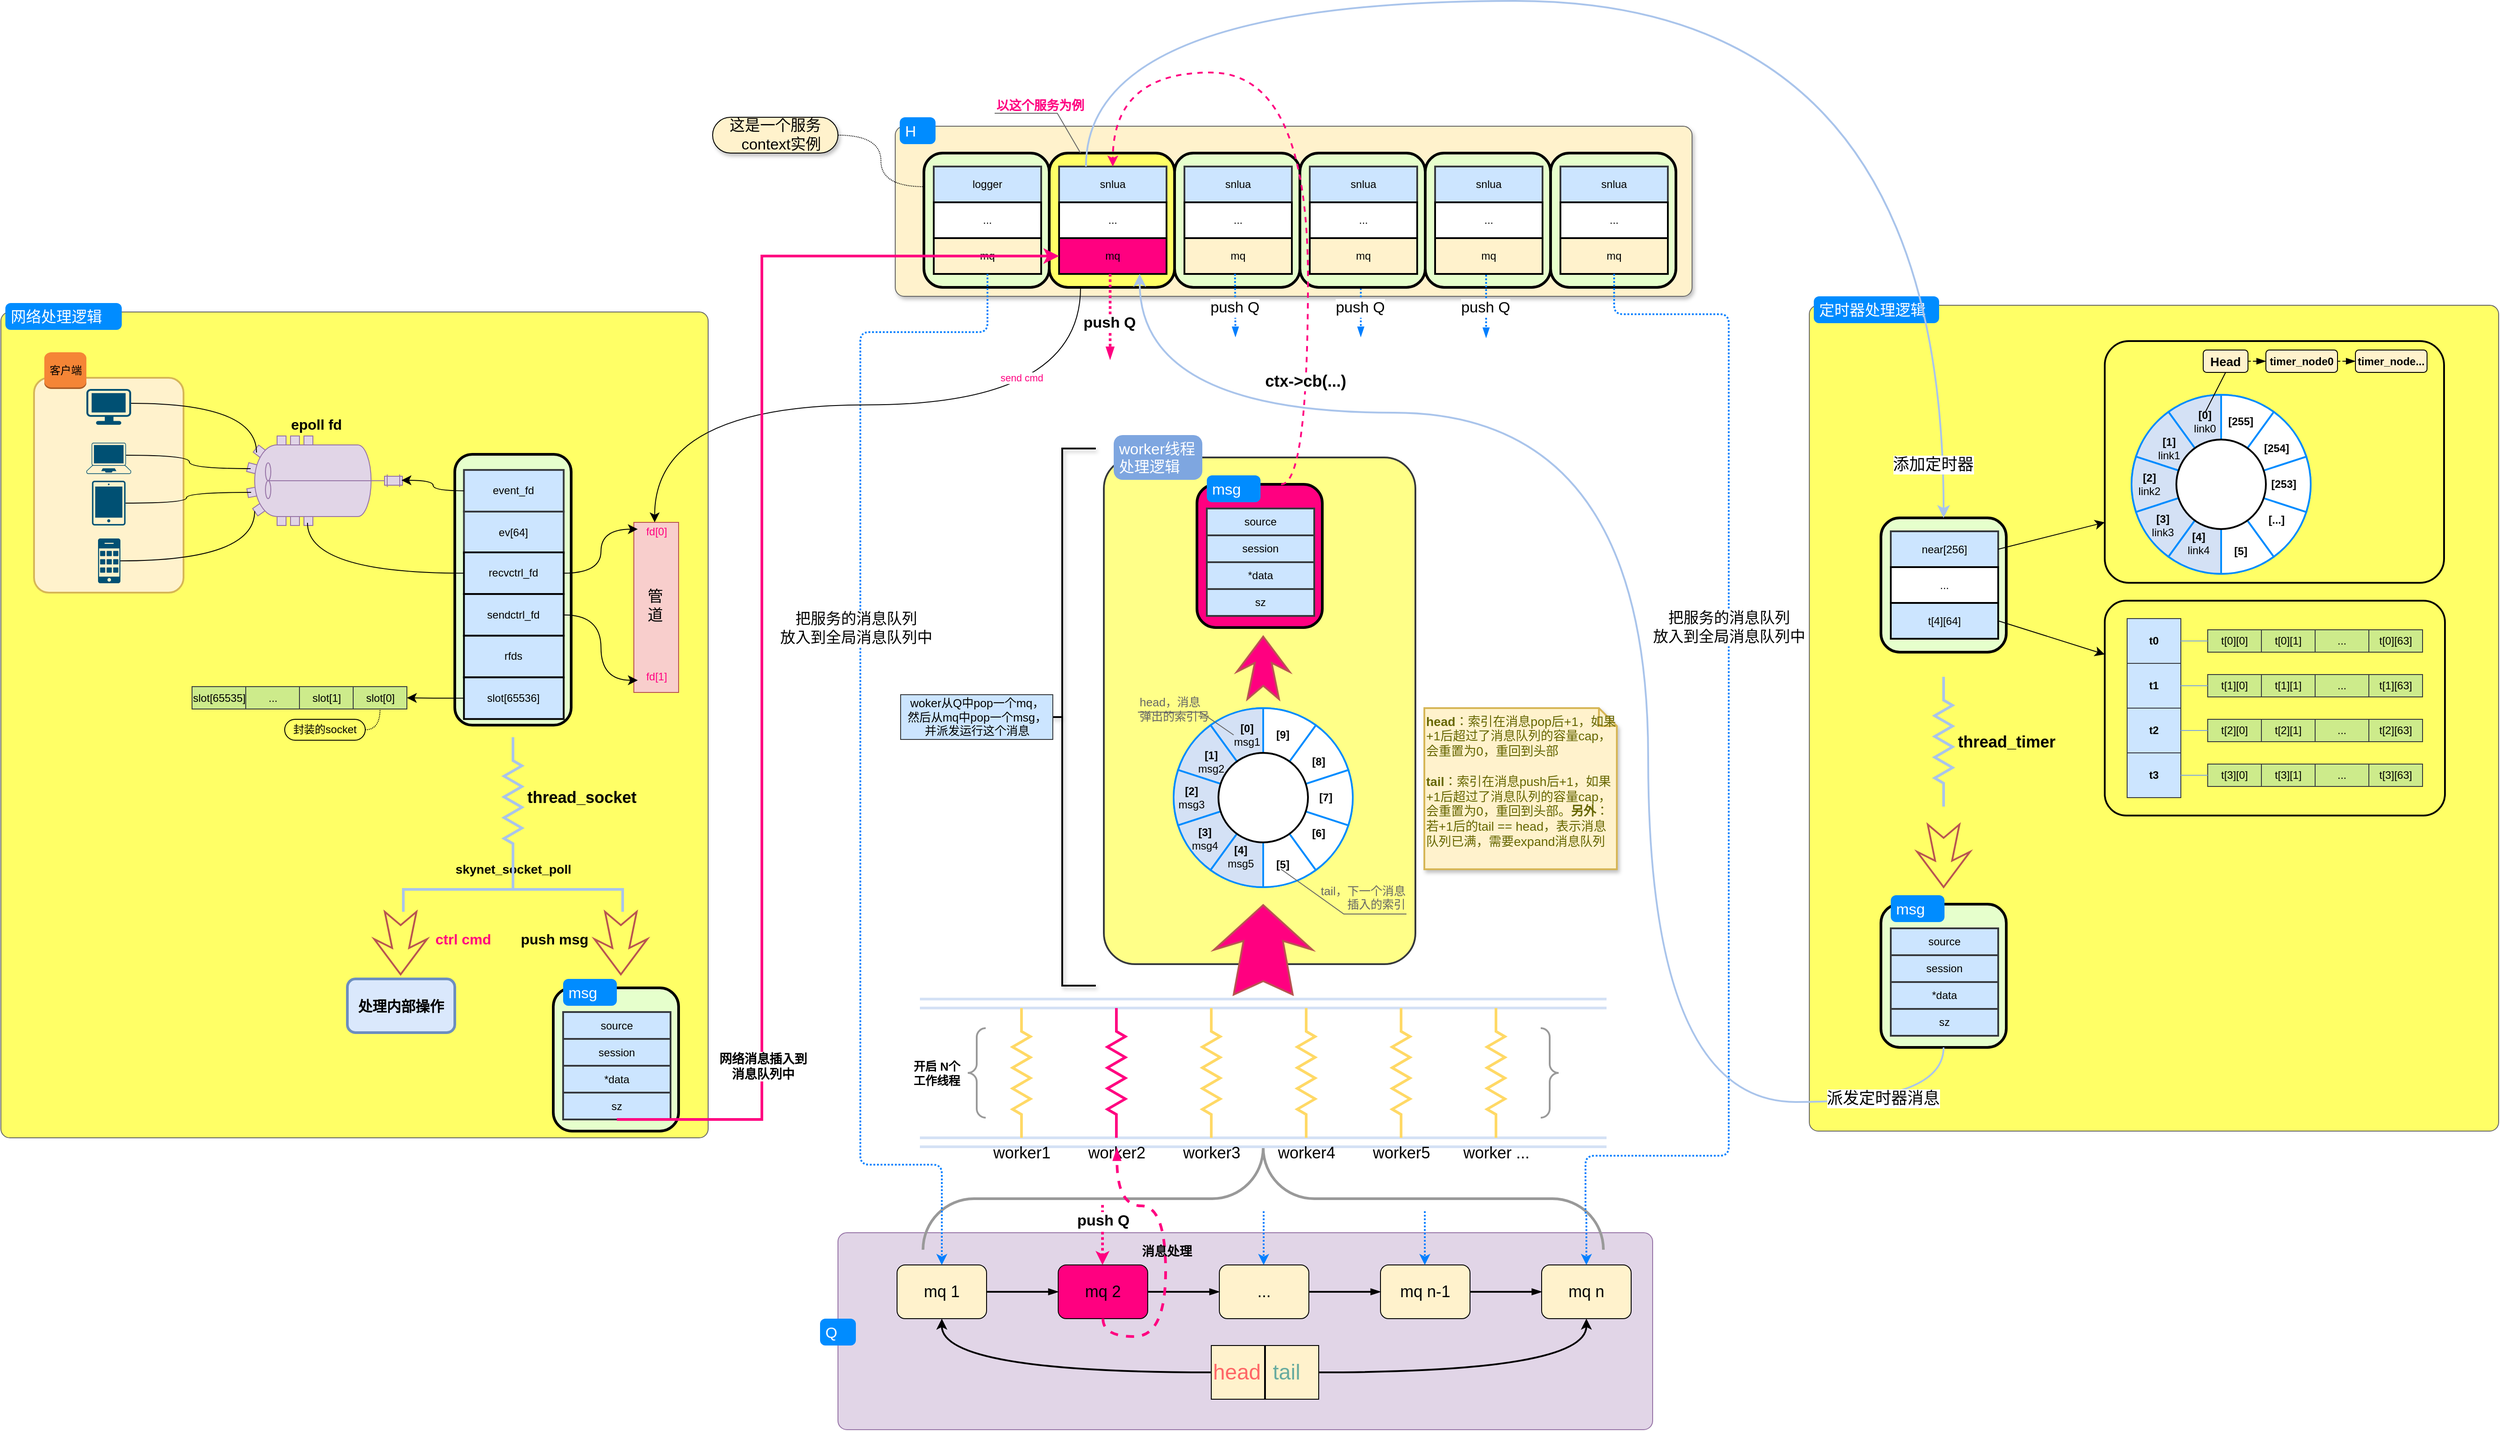 <mxfile version="13.0.3" type="device"><diagram name="Page-1" id="c7558073-3199-34d8-9f00-42111426c3f3"><mxGraphModel dx="2005" dy="2083" grid="1" gridSize="10" guides="1" tooltips="1" connect="1" arrows="1" fold="1" page="1" pageScale="1" pageWidth="826" pageHeight="1169" background="#ffffff" math="0" shadow="0"><root><mxCell id="0"/><mxCell id="1" parent="0"/><mxCell id="QT5uuXMVMJqkELl6CN8o-265" value="" style="shape=mxgraph.mockup.containers.marginRect;rectMarginTop=10;strokeColor=#666666;strokeWidth=1;dashed=0;rounded=1;arcSize=5;recursiveResize=0;shadow=0;glass=1;comic=0;labelBackgroundColor=none;fillColor=#FFFF66;gradientColor=none;fontSize=18;fontColor=#000000;align=center;" vertex="1" parent="1"><mxGeometry x="-810" y="-112.5" width="790" height="932.5" as="geometry"/></mxCell><mxCell id="QT5uuXMVMJqkELl6CN8o-266" value="网络处理逻辑" style="shape=rect;strokeColor=none;fillColor=#008cff;strokeWidth=1;dashed=0;rounded=1;arcSize=20;fontColor=#ffffff;fontSize=17;spacing=2;spacingTop=-2;align=left;autosize=1;spacingLeft=4;resizeWidth=0;resizeHeight=0;perimeter=none;" vertex="1" parent="QT5uuXMVMJqkELl6CN8o-265"><mxGeometry x="5" width="130" height="30" as="geometry"/></mxCell><mxCell id="QT5uuXMVMJqkELl6CN8o-274" value="&lt;font color=&quot;#000000&quot;&gt;thread_socket&lt;/font&gt;" style="text;html=1;strokeColor=none;fillColor=none;align=center;verticalAlign=middle;whiteSpace=wrap;fontColor=#A9C4EB;fontSize=18;fontStyle=1;" vertex="1" parent="QT5uuXMVMJqkELl6CN8o-265"><mxGeometry x="628.65" y="542.5" width="40" height="20" as="geometry"/></mxCell><mxCell id="hk2eDzHBtozhw56mzOnH-405" value="" style="shape=mxgraph.mockup.containers.marginRect;rectMarginTop=10;strokeColor=#666666;strokeWidth=1;dashed=0;rounded=1;arcSize=5;recursiveResize=0;shadow=0;glass=1;comic=0;labelBackgroundColor=none;fillColor=#FFFF66;gradientColor=none;fontSize=18;fontColor=#000000;align=center;" parent="1" vertex="1"><mxGeometry x="1210" y="-120" width="770" height="932.5" as="geometry"/></mxCell><mxCell id="hk2eDzHBtozhw56mzOnH-406" value="定时器处理逻辑" style="shape=rect;strokeColor=none;fillColor=#008cff;strokeWidth=1;dashed=0;rounded=1;arcSize=20;fontColor=#ffffff;fontSize=17;spacing=2;spacingTop=-2;align=left;autosize=1;spacingLeft=4;resizeWidth=0;resizeHeight=0;perimeter=none;" parent="hk2eDzHBtozhw56mzOnH-405" vertex="1"><mxGeometry x="5" width="140" height="30" as="geometry"/></mxCell><mxCell id="hk2eDzHBtozhw56mzOnH-369" value="" style="group" parent="1" vertex="1" connectable="0"><mxGeometry x="1570" y="-10" width="200" height="200" as="geometry"/></mxCell><mxCell id="hk2eDzHBtozhw56mzOnH-223" value="" style="verticalLabelPosition=bottom;shadow=0;dashed=0;align=center;html=1;verticalAlign=top;strokeWidth=1;shape=mxgraph.mockup.graphics.pieChart;strokeColor=#008cff;parts=10,10,10,10,10,10,10,10,10,10;partColors=#D4E1F5,#D4E1F5,#D4E1F5,#D4E1F5,#D4E1F5,#FFFFFF,#FFFFFF,#FFFFFF,#FFFFFF,#FFFFFF;strokeWidth=2;labelBackgroundColor=none;fillColor=#FFF2CC;partsCount=10;" parent="hk2eDzHBtozhw56mzOnH-369" vertex="1"><mxGeometry width="200" height="200" as="geometry"/></mxCell><mxCell id="hk2eDzHBtozhw56mzOnH-224" value="" style="strokeWidth=2;html=1;shape=mxgraph.flowchart.start_2;whiteSpace=wrap;shadow=0;labelBackgroundColor=none;align=center;" parent="hk2eDzHBtozhw56mzOnH-369" vertex="1"><mxGeometry x="50" y="50" width="100" height="100" as="geometry"/></mxCell><mxCell id="hk2eDzHBtozhw56mzOnH-225" value="&lt;b&gt;[0]&lt;/b&gt;&lt;br&gt;link0" style="text;html=1;strokeColor=none;fillColor=none;align=center;verticalAlign=middle;whiteSpace=wrap;rounded=0;shadow=0;labelBackgroundColor=none;" parent="hk2eDzHBtozhw56mzOnH-369" vertex="1"><mxGeometry x="62" y="20" width="40" height="20" as="geometry"/></mxCell><mxCell id="hk2eDzHBtozhw56mzOnH-226" value="&lt;b&gt;[1]&lt;/b&gt;&lt;br&gt;link1" style="text;html=1;strokeColor=none;fillColor=none;align=center;verticalAlign=middle;whiteSpace=wrap;rounded=0;shadow=0;labelBackgroundColor=none;" parent="hk2eDzHBtozhw56mzOnH-369" vertex="1"><mxGeometry x="22" y="50" width="40" height="20" as="geometry"/></mxCell><mxCell id="hk2eDzHBtozhw56mzOnH-227" value="&lt;b&gt;[2]&lt;br&gt;&lt;/b&gt;link2" style="text;html=1;strokeColor=none;fillColor=none;align=center;verticalAlign=middle;whiteSpace=wrap;rounded=0;shadow=0;labelBackgroundColor=none;" parent="hk2eDzHBtozhw56mzOnH-369" vertex="1"><mxGeometry y="90" width="40" height="20" as="geometry"/></mxCell><mxCell id="hk2eDzHBtozhw56mzOnH-228" value="&lt;b&gt;[3]&lt;br&gt;&lt;/b&gt;link3" style="text;html=1;strokeColor=none;fillColor=none;align=center;verticalAlign=middle;whiteSpace=wrap;rounded=0;shadow=0;labelBackgroundColor=none;" parent="hk2eDzHBtozhw56mzOnH-369" vertex="1"><mxGeometry x="15" y="136" width="40" height="20" as="geometry"/></mxCell><mxCell id="hk2eDzHBtozhw56mzOnH-229" value="&lt;b&gt;[4]&lt;br&gt;&lt;/b&gt;link4" style="text;html=1;strokeColor=none;fillColor=none;align=center;verticalAlign=middle;whiteSpace=wrap;rounded=0;shadow=0;labelBackgroundColor=none;" parent="hk2eDzHBtozhw56mzOnH-369" vertex="1"><mxGeometry x="55" y="156" width="40" height="20" as="geometry"/></mxCell><mxCell id="hk2eDzHBtozhw56mzOnH-230" value="[5]" style="text;html=1;strokeColor=none;fillColor=none;align=center;verticalAlign=middle;whiteSpace=wrap;rounded=0;shadow=0;comic=0;fontSize=12;fontColor=#000000;labelBackgroundColor=none;fontStyle=1" parent="hk2eDzHBtozhw56mzOnH-369" vertex="1"><mxGeometry x="102" y="165" width="40" height="20" as="geometry"/></mxCell><mxCell id="hk2eDzHBtozhw56mzOnH-231" value="[...]" style="text;html=1;strokeColor=none;fillColor=none;align=center;verticalAlign=middle;whiteSpace=wrap;rounded=0;shadow=0;comic=0;fontSize=12;fontColor=#000000;labelBackgroundColor=none;fontStyle=1" parent="hk2eDzHBtozhw56mzOnH-369" vertex="1"><mxGeometry x="142" y="130" width="40" height="20" as="geometry"/></mxCell><mxCell id="hk2eDzHBtozhw56mzOnH-232" value="[253]" style="text;html=1;strokeColor=none;fillColor=none;align=center;verticalAlign=middle;whiteSpace=wrap;rounded=0;shadow=0;comic=0;fontSize=12;fontColor=#000000;labelBackgroundColor=none;fontStyle=1" parent="hk2eDzHBtozhw56mzOnH-369" vertex="1"><mxGeometry x="150" y="90" width="40" height="20" as="geometry"/></mxCell><mxCell id="hk2eDzHBtozhw56mzOnH-233" value="[254]" style="text;html=1;strokeColor=none;fillColor=none;align=center;verticalAlign=middle;whiteSpace=wrap;rounded=0;shadow=0;comic=0;fontSize=12;fontColor=#000000;labelBackgroundColor=none;fontStyle=1" parent="hk2eDzHBtozhw56mzOnH-369" vertex="1"><mxGeometry x="142" y="50" width="40" height="20" as="geometry"/></mxCell><mxCell id="hk2eDzHBtozhw56mzOnH-234" value="[255]" style="text;html=1;strokeColor=none;fillColor=none;align=center;verticalAlign=middle;whiteSpace=wrap;rounded=0;shadow=0;comic=0;fontSize=12;fontColor=#000000;labelBackgroundColor=none;fontStyle=1" parent="hk2eDzHBtozhw56mzOnH-369" vertex="1"><mxGeometry x="102" y="20" width="40" height="20" as="geometry"/></mxCell><mxCell id="hk2eDzHBtozhw56mzOnH-120" value="" style="group" parent="1" vertex="1" connectable="0"><mxGeometry x="189" y="-400" width="890" height="280" as="geometry"/></mxCell><mxCell id="hk2eDzHBtozhw56mzOnH-113" value="" style="shape=mxgraph.mockup.containers.marginRect;rectMarginTop=10;strokeColor=#666666;strokeWidth=1;dashed=0;rounded=1;arcSize=5;recursiveResize=0;shadow=1;glass=0;comic=0;fillColor=#FFF2CC;" parent="hk2eDzHBtozhw56mzOnH-120" vertex="1"><mxGeometry y="80" width="890" height="200" as="geometry"/></mxCell><mxCell id="hk2eDzHBtozhw56mzOnH-114" value="H" style="shape=rect;strokeColor=none;fillColor=#008cff;strokeWidth=1;dashed=0;rounded=1;arcSize=20;fontColor=#ffffff;fontSize=17;spacing=2;spacingTop=-2;align=left;autosize=1;spacingLeft=4;resizeWidth=0;resizeHeight=0;perimeter=none;" parent="hk2eDzHBtozhw56mzOnH-113" vertex="1"><mxGeometry x="5" width="40" height="30" as="geometry"/></mxCell><mxCell id="hk2eDzHBtozhw56mzOnH-78" value="" style="group" parent="hk2eDzHBtozhw56mzOnH-120" vertex="1" connectable="0"><mxGeometry x="32" y="120" width="140" height="150" as="geometry"/></mxCell><mxCell id="hk2eDzHBtozhw56mzOnH-73" value="" style="group" parent="hk2eDzHBtozhw56mzOnH-78" vertex="1" connectable="0"><mxGeometry width="140" height="150" as="geometry"/></mxCell><mxCell id="hk2eDzHBtozhw56mzOnH-70" value="&lt;p style=&quot;margin: 4px 0px 0px ; text-align: center&quot;&gt;&lt;br&gt;&lt;/p&gt;" style="verticalAlign=middle;align=center;overflow=fill;fontSize=12;fontFamily=Helvetica;html=1;rounded=1;fontStyle=1;strokeWidth=3;fillColor=#E6FFCC" parent="hk2eDzHBtozhw56mzOnH-73" vertex="1"><mxGeometry width="140" height="150" as="geometry"/></mxCell><mxCell id="hk2eDzHBtozhw56mzOnH-59" value="logger" style="rounded=0;whiteSpace=wrap;html=1;strokeWidth=2;fillColor=#cce5ff;comic=0;strokeColor=#36393d;" parent="hk2eDzHBtozhw56mzOnH-73" vertex="1"><mxGeometry x="11" y="15" width="120" height="40" as="geometry"/></mxCell><mxCell id="hk2eDzHBtozhw56mzOnH-66" value="..." style="rounded=0;whiteSpace=wrap;html=1;strokeWidth=2;" parent="hk2eDzHBtozhw56mzOnH-73" vertex="1"><mxGeometry x="11" y="55" width="120" height="40" as="geometry"/></mxCell><mxCell id="hk2eDzHBtozhw56mzOnH-71" value="mq" style="rounded=0;whiteSpace=wrap;html=1;strokeWidth=2;fillColor=#FFF2CC;" parent="hk2eDzHBtozhw56mzOnH-73" vertex="1"><mxGeometry x="11" y="95" width="120" height="40" as="geometry"/></mxCell><mxCell id="hk2eDzHBtozhw56mzOnH-83" value="" style="group" parent="hk2eDzHBtozhw56mzOnH-120" vertex="1" connectable="0"><mxGeometry x="172" y="120" width="280" height="150" as="geometry"/></mxCell><mxCell id="hk2eDzHBtozhw56mzOnH-84" value="" style="group" parent="hk2eDzHBtozhw56mzOnH-83" vertex="1" connectable="0"><mxGeometry width="280" height="150" as="geometry"/></mxCell><mxCell id="hk2eDzHBtozhw56mzOnH-85" value="&lt;p style=&quot;margin: 4px 0px 0px ; text-align: center&quot;&gt;&lt;br&gt;&lt;/p&gt;" style="verticalAlign=middle;align=center;overflow=fill;fontSize=12;fontFamily=Helvetica;html=1;rounded=1;fontStyle=1;strokeWidth=3;fillColor=#FFFF66;" parent="hk2eDzHBtozhw56mzOnH-84" vertex="1"><mxGeometry width="140" height="150" as="geometry"/></mxCell><mxCell id="hk2eDzHBtozhw56mzOnH-86" value="snlua" style="rounded=0;whiteSpace=wrap;html=1;strokeWidth=2;fillColor=#cce5ff;comic=0;strokeColor=#36393d;" parent="hk2eDzHBtozhw56mzOnH-84" vertex="1"><mxGeometry x="11" y="15" width="120" height="40" as="geometry"/></mxCell><mxCell id="hk2eDzHBtozhw56mzOnH-87" value="..." style="rounded=0;whiteSpace=wrap;html=1;strokeWidth=2;" parent="hk2eDzHBtozhw56mzOnH-84" vertex="1"><mxGeometry x="11" y="55" width="120" height="40" as="geometry"/></mxCell><mxCell id="hk2eDzHBtozhw56mzOnH-88" value="mq" style="rounded=0;whiteSpace=wrap;html=1;strokeWidth=2;fillColor=#FF0080;" parent="hk2eDzHBtozhw56mzOnH-84" vertex="1"><mxGeometry x="11" y="95" width="120" height="40" as="geometry"/></mxCell><mxCell id="hk2eDzHBtozhw56mzOnH-101" value="" style="group" parent="hk2eDzHBtozhw56mzOnH-84" vertex="1" connectable="0"><mxGeometry x="140" width="140" height="150" as="geometry"/></mxCell><mxCell id="hk2eDzHBtozhw56mzOnH-102" value="" style="group" parent="hk2eDzHBtozhw56mzOnH-101" vertex="1" connectable="0"><mxGeometry width="140" height="150" as="geometry"/></mxCell><mxCell id="hk2eDzHBtozhw56mzOnH-103" value="&lt;p style=&quot;margin: 4px 0px 0px ; text-align: center&quot;&gt;&lt;br&gt;&lt;/p&gt;" style="verticalAlign=middle;align=center;overflow=fill;fontSize=12;fontFamily=Helvetica;html=1;rounded=1;fontStyle=1;strokeWidth=3;fillColor=#E6FFCC" parent="hk2eDzHBtozhw56mzOnH-102" vertex="1"><mxGeometry width="140" height="150" as="geometry"/></mxCell><mxCell id="hk2eDzHBtozhw56mzOnH-104" value="snlua" style="rounded=0;whiteSpace=wrap;html=1;strokeWidth=2;fillColor=#cce5ff;comic=0;strokeColor=#36393d;" parent="hk2eDzHBtozhw56mzOnH-102" vertex="1"><mxGeometry x="11" y="15" width="120" height="40" as="geometry"/></mxCell><mxCell id="hk2eDzHBtozhw56mzOnH-105" value="..." style="rounded=0;whiteSpace=wrap;html=1;strokeWidth=2;" parent="hk2eDzHBtozhw56mzOnH-102" vertex="1"><mxGeometry x="11" y="55" width="120" height="40" as="geometry"/></mxCell><mxCell id="hk2eDzHBtozhw56mzOnH-106" value="mq" style="rounded=0;whiteSpace=wrap;html=1;strokeWidth=2;fillColor=#FFF2CC;" parent="hk2eDzHBtozhw56mzOnH-102" vertex="1"><mxGeometry x="11" y="95" width="120" height="40" as="geometry"/></mxCell><mxCell id="hk2eDzHBtozhw56mzOnH-89" value="" style="group" parent="hk2eDzHBtozhw56mzOnH-120" vertex="1" connectable="0"><mxGeometry x="732" y="120" width="140" height="150" as="geometry"/></mxCell><mxCell id="hk2eDzHBtozhw56mzOnH-90" value="" style="group" parent="hk2eDzHBtozhw56mzOnH-89" vertex="1" connectable="0"><mxGeometry width="140" height="150" as="geometry"/></mxCell><mxCell id="hk2eDzHBtozhw56mzOnH-91" value="&lt;p style=&quot;margin: 4px 0px 0px ; text-align: center&quot;&gt;&lt;br&gt;&lt;/p&gt;" style="verticalAlign=middle;align=center;overflow=fill;fontSize=12;fontFamily=Helvetica;html=1;rounded=1;fontStyle=1;strokeWidth=3;fillColor=#E6FFCC" parent="hk2eDzHBtozhw56mzOnH-90" vertex="1"><mxGeometry width="140" height="150" as="geometry"/></mxCell><mxCell id="hk2eDzHBtozhw56mzOnH-92" value="snlua" style="rounded=0;whiteSpace=wrap;html=1;strokeWidth=2;fillColor=#cce5ff;comic=0;strokeColor=#36393d;" parent="hk2eDzHBtozhw56mzOnH-90" vertex="1"><mxGeometry x="11" y="15" width="120" height="40" as="geometry"/></mxCell><mxCell id="hk2eDzHBtozhw56mzOnH-93" value="..." style="rounded=0;whiteSpace=wrap;html=1;strokeWidth=2;" parent="hk2eDzHBtozhw56mzOnH-90" vertex="1"><mxGeometry x="11" y="55" width="120" height="40" as="geometry"/></mxCell><mxCell id="hk2eDzHBtozhw56mzOnH-94" value="mq" style="rounded=0;whiteSpace=wrap;html=1;strokeWidth=2;fillColor=#FFF2CC;" parent="hk2eDzHBtozhw56mzOnH-90" vertex="1"><mxGeometry x="11" y="95" width="120" height="40" as="geometry"/></mxCell><mxCell id="hk2eDzHBtozhw56mzOnH-95" value="" style="group" parent="hk2eDzHBtozhw56mzOnH-120" vertex="1" connectable="0"><mxGeometry x="592" y="120" width="140" height="150" as="geometry"/></mxCell><mxCell id="hk2eDzHBtozhw56mzOnH-96" value="" style="group" parent="hk2eDzHBtozhw56mzOnH-95" vertex="1" connectable="0"><mxGeometry width="140" height="150" as="geometry"/></mxCell><mxCell id="hk2eDzHBtozhw56mzOnH-97" value="&lt;p style=&quot;margin: 4px 0px 0px ; text-align: center&quot;&gt;&lt;br&gt;&lt;/p&gt;" style="verticalAlign=middle;align=center;overflow=fill;fontSize=12;fontFamily=Helvetica;html=1;rounded=1;fontStyle=1;strokeWidth=3;fillColor=#E6FFCC" parent="hk2eDzHBtozhw56mzOnH-96" vertex="1"><mxGeometry width="140" height="150" as="geometry"/></mxCell><mxCell id="hk2eDzHBtozhw56mzOnH-98" value="snlua" style="rounded=0;whiteSpace=wrap;html=1;strokeWidth=2;fillColor=#cce5ff;comic=0;strokeColor=#36393d;" parent="hk2eDzHBtozhw56mzOnH-96" vertex="1"><mxGeometry x="11" y="15" width="120" height="40" as="geometry"/></mxCell><mxCell id="hk2eDzHBtozhw56mzOnH-99" value="..." style="rounded=0;whiteSpace=wrap;html=1;strokeWidth=2;" parent="hk2eDzHBtozhw56mzOnH-96" vertex="1"><mxGeometry x="11" y="55" width="120" height="40" as="geometry"/></mxCell><mxCell id="hk2eDzHBtozhw56mzOnH-100" value="mq" style="rounded=0;whiteSpace=wrap;html=1;strokeWidth=2;fillColor=#FFF2CC;" parent="hk2eDzHBtozhw56mzOnH-96" vertex="1"><mxGeometry x="11" y="95" width="120" height="40" as="geometry"/></mxCell><mxCell id="hk2eDzHBtozhw56mzOnH-131" value="" style="endArrow=blockThin;html=1;dashed=1;dashPattern=1 1;strokeWidth=3;endFill=1;strokeColor=#FF0080;" parent="hk2eDzHBtozhw56mzOnH-96" edge="1"><mxGeometry width="50" height="50" relative="1" as="geometry"><mxPoint x="-352" y="135" as="sourcePoint"/><mxPoint x="-352" y="230" as="targetPoint"/></mxGeometry></mxCell><mxCell id="hk2eDzHBtozhw56mzOnH-146" value="&lt;font color=&quot;#000000&quot;&gt;push Q&lt;/font&gt;" style="edgeLabel;html=1;align=center;verticalAlign=middle;resizable=0;points=[];fontSize=17;fontColor=#A9C4EB;fontStyle=1" parent="hk2eDzHBtozhw56mzOnH-131" vertex="1" connectable="0"><mxGeometry x="0.36" y="-1" relative="1" as="geometry"><mxPoint y="-10" as="offset"/></mxGeometry></mxCell><mxCell id="hk2eDzHBtozhw56mzOnH-147" value="" style="endArrow=blockThin;html=1;dashed=1;dashPattern=1 1;strokeWidth=2;endFill=1;strokeColor=#007FFF;" parent="hk2eDzHBtozhw56mzOnH-96" edge="1"><mxGeometry width="50" height="50" relative="1" as="geometry"><mxPoint x="-212.5" y="135" as="sourcePoint"/><mxPoint x="-212" y="205" as="targetPoint"/></mxGeometry></mxCell><mxCell id="hk2eDzHBtozhw56mzOnH-148" value="push Q" style="edgeLabel;html=1;align=center;verticalAlign=middle;resizable=0;points=[];fontSize=17;fontColor=#000000;" parent="hk2eDzHBtozhw56mzOnH-147" vertex="1" connectable="0"><mxGeometry x="0.36" y="-1" relative="1" as="geometry"><mxPoint y="-10" as="offset"/></mxGeometry></mxCell><mxCell id="hk2eDzHBtozhw56mzOnH-149" value="" style="endArrow=blockThin;html=1;dashed=1;dashPattern=1 1;strokeWidth=2;endFill=1;strokeColor=#007FFF;" parent="hk2eDzHBtozhw56mzOnH-96" edge="1"><mxGeometry width="50" height="50" relative="1" as="geometry"><mxPoint x="-72" y="135" as="sourcePoint"/><mxPoint x="-72" y="205" as="targetPoint"/></mxGeometry></mxCell><mxCell id="hk2eDzHBtozhw56mzOnH-150" value="push Q" style="edgeLabel;html=1;align=center;verticalAlign=middle;resizable=0;points=[];fontSize=17;fontColor=#000000;" parent="hk2eDzHBtozhw56mzOnH-149" vertex="1" connectable="0"><mxGeometry x="0.36" y="-1" relative="1" as="geometry"><mxPoint y="-10" as="offset"/></mxGeometry></mxCell><mxCell id="hk2eDzHBtozhw56mzOnH-151" value="" style="endArrow=blockThin;html=1;dashed=1;dashPattern=1 1;strokeWidth=2;endFill=1;strokeColor=#007FFF;" parent="hk2eDzHBtozhw56mzOnH-96" edge="1"><mxGeometry width="50" height="50" relative="1" as="geometry"><mxPoint x="68" y="136" as="sourcePoint"/><mxPoint x="68" y="206" as="targetPoint"/></mxGeometry></mxCell><mxCell id="hk2eDzHBtozhw56mzOnH-152" value="push Q" style="edgeLabel;html=1;align=center;verticalAlign=middle;resizable=0;points=[];fontSize=17;fontColor=#000000;" parent="hk2eDzHBtozhw56mzOnH-151" vertex="1" connectable="0"><mxGeometry x="0.36" y="-1" relative="1" as="geometry"><mxPoint y="-11" as="offset"/></mxGeometry></mxCell><mxCell id="hk2eDzHBtozhw56mzOnH-107" value="" style="group" parent="hk2eDzHBtozhw56mzOnH-120" vertex="1" connectable="0"><mxGeometry x="452" y="120" width="140" height="150" as="geometry"/></mxCell><mxCell id="hk2eDzHBtozhw56mzOnH-108" value="" style="group" parent="hk2eDzHBtozhw56mzOnH-107" vertex="1" connectable="0"><mxGeometry width="140" height="150" as="geometry"/></mxCell><mxCell id="hk2eDzHBtozhw56mzOnH-109" value="&lt;p style=&quot;margin: 4px 0px 0px ; text-align: center&quot;&gt;&lt;br&gt;&lt;/p&gt;" style="verticalAlign=middle;align=center;overflow=fill;fontSize=12;fontFamily=Helvetica;html=1;rounded=1;fontStyle=1;strokeWidth=3;fillColor=#E6FFCC" parent="hk2eDzHBtozhw56mzOnH-108" vertex="1"><mxGeometry width="140" height="150" as="geometry"/></mxCell><mxCell id="hk2eDzHBtozhw56mzOnH-110" value="snlua" style="rounded=0;whiteSpace=wrap;html=1;strokeWidth=2;fillColor=#cce5ff;comic=0;strokeColor=#36393d;" parent="hk2eDzHBtozhw56mzOnH-108" vertex="1"><mxGeometry x="11" y="15" width="120" height="40" as="geometry"/></mxCell><mxCell id="hk2eDzHBtozhw56mzOnH-111" value="..." style="rounded=0;whiteSpace=wrap;html=1;strokeWidth=2;" parent="hk2eDzHBtozhw56mzOnH-108" vertex="1"><mxGeometry x="11" y="55" width="120" height="40" as="geometry"/></mxCell><mxCell id="hk2eDzHBtozhw56mzOnH-112" value="mq" style="rounded=0;whiteSpace=wrap;html=1;strokeWidth=2;fillColor=#FFF2CC;" parent="hk2eDzHBtozhw56mzOnH-108" vertex="1"><mxGeometry x="11" y="95" width="120" height="40" as="geometry"/></mxCell><mxCell id="QT5uuXMVMJqkELl6CN8o-269" value="&lt;font style=&quot;font-size: 14px&quot; color=&quot;#ff0080&quot;&gt;&lt;b&gt;以这个服务为例&lt;/b&gt;&lt;/font&gt;" style="strokeWidth=1;shadow=0;dashed=0;align=center;html=1;shape=mxgraph.mockup.text.callout;linkText=;textSize=17;textColor=#666666;callDir=NW;callStyle=line;fontSize=17;fontColor=#666666;align=left;verticalAlign=top;strokeColor=#666666;fillColor=#FFFF66;gradientColor=none;" vertex="1" parent="hk2eDzHBtozhw56mzOnH-120"><mxGeometry x="111" y="50" width="96" height="70" as="geometry"/></mxCell><mxCell id="hk2eDzHBtozhw56mzOnH-5" value="" style="group" parent="1" vertex="1" connectable="0"><mxGeometry x="105" y="916" width="930" height="230" as="geometry"/></mxCell><mxCell id="Lv4g6UJgktaKBFhyR5HG-213" value="" style="shape=mxgraph.mockup.containers.marginRect;rectMarginTop=10;strokeColor=#9673a6;strokeWidth=1;dashed=0;rounded=1;arcSize=5;recursiveResize=0;shadow=0;labelBackgroundColor=none;fillColor=#e1d5e7;align=right;html=0;" parent="hk2eDzHBtozhw56mzOnH-5" vertex="1"><mxGeometry x="20" width="910" height="230" as="geometry"/></mxCell><mxCell id="Lv4g6UJgktaKBFhyR5HG-182" value="mq 1" style="rounded=1;whiteSpace=wrap;html=1;shadow=0;labelBackgroundColor=none;fillColor=#FFF2CC;align=center;spacing=2;fontSize=18;" parent="hk2eDzHBtozhw56mzOnH-5" vertex="1"><mxGeometry x="86" y="46" width="100" height="60" as="geometry"/></mxCell><mxCell id="Lv4g6UJgktaKBFhyR5HG-183" value="mq 2" style="rounded=1;whiteSpace=wrap;html=1;shadow=0;labelBackgroundColor=none;fillColor=#FF0080;align=center;spacing=2;fontSize=18;" parent="hk2eDzHBtozhw56mzOnH-5" vertex="1"><mxGeometry x="266" y="46" width="100" height="60" as="geometry"/></mxCell><mxCell id="Lv4g6UJgktaKBFhyR5HG-184" value="" style="edgeStyle=orthogonalEdgeStyle;rounded=0;orthogonalLoop=1;jettySize=auto;html=1;endArrow=blockThin;endFill=1;strokeWidth=2;" parent="hk2eDzHBtozhw56mzOnH-5" source="Lv4g6UJgktaKBFhyR5HG-182" target="Lv4g6UJgktaKBFhyR5HG-183" edge="1"><mxGeometry relative="1" as="geometry"/></mxCell><mxCell id="Lv4g6UJgktaKBFhyR5HG-185" value="..." style="rounded=1;whiteSpace=wrap;html=1;shadow=0;labelBackgroundColor=none;fillColor=#FFF2CC;align=center;spacing=2;fontSize=18;" parent="hk2eDzHBtozhw56mzOnH-5" vertex="1"><mxGeometry x="446" y="46" width="100" height="60" as="geometry"/></mxCell><mxCell id="Lv4g6UJgktaKBFhyR5HG-186" value="" style="edgeStyle=orthogonalEdgeStyle;rounded=0;orthogonalLoop=1;jettySize=auto;html=1;endArrow=blockThin;endFill=1;strokeWidth=2;" parent="hk2eDzHBtozhw56mzOnH-5" source="Lv4g6UJgktaKBFhyR5HG-183" target="Lv4g6UJgktaKBFhyR5HG-185" edge="1"><mxGeometry relative="1" as="geometry"/></mxCell><mxCell id="Lv4g6UJgktaKBFhyR5HG-187" value="mq n-1" style="rounded=1;whiteSpace=wrap;html=1;shadow=0;labelBackgroundColor=none;fillColor=#FFF2CC;align=center;spacing=2;fontSize=18;" parent="hk2eDzHBtozhw56mzOnH-5" vertex="1"><mxGeometry x="626" y="46" width="100" height="60" as="geometry"/></mxCell><mxCell id="Lv4g6UJgktaKBFhyR5HG-188" value="" style="edgeStyle=orthogonalEdgeStyle;rounded=0;orthogonalLoop=1;jettySize=auto;html=1;endArrow=blockThin;endFill=1;strokeWidth=2;" parent="hk2eDzHBtozhw56mzOnH-5" source="Lv4g6UJgktaKBFhyR5HG-185" target="Lv4g6UJgktaKBFhyR5HG-187" edge="1"><mxGeometry relative="1" as="geometry"/></mxCell><mxCell id="Lv4g6UJgktaKBFhyR5HG-215" value="mq n" style="rounded=1;whiteSpace=wrap;html=1;shadow=0;labelBackgroundColor=none;fillColor=#FFF2CC;align=center;spacing=2;fontSize=18;" parent="hk2eDzHBtozhw56mzOnH-5" vertex="1"><mxGeometry x="806" y="46" width="100" height="60" as="geometry"/></mxCell><mxCell id="Lv4g6UJgktaKBFhyR5HG-216" value="" style="edgeStyle=orthogonalEdgeStyle;curved=1;rounded=0;orthogonalLoop=1;jettySize=auto;html=1;endArrow=blockThin;endFill=1;strokeWidth=2;" parent="hk2eDzHBtozhw56mzOnH-5" source="Lv4g6UJgktaKBFhyR5HG-187" target="Lv4g6UJgktaKBFhyR5HG-215" edge="1"><mxGeometry relative="1" as="geometry"/></mxCell><mxCell id="Lv4g6UJgktaKBFhyR5HG-214" value="Q" style="shape=rect;strokeColor=none;fillColor=#008cff;strokeWidth=1;dashed=0;rounded=1;arcSize=20;fontColor=#ffffff;fontSize=17;spacing=2;spacingTop=-2;align=left;autosize=1;spacingLeft=4;resizeWidth=0;resizeHeight=0;perimeter=none;" parent="hk2eDzHBtozhw56mzOnH-5" vertex="1"><mxGeometry y="106" width="40" height="30" as="geometry"/></mxCell><mxCell id="Lv4g6UJgktaKBFhyR5HG-203" value="" style="group" parent="hk2eDzHBtozhw56mzOnH-5" vertex="1" connectable="0"><mxGeometry x="437" y="136" width="120" height="60" as="geometry"/></mxCell><mxCell id="Lv4g6UJgktaKBFhyR5HG-200" value="&lt;font style=&quot;font-size: 24px&quot;&gt;&lt;font color=&quot;#ff6666&quot;&gt;head&lt;/font&gt;&amp;nbsp; &lt;font style=&quot;font-size: 24px&quot; color=&quot;#67ab9f&quot;&gt;tail&lt;/font&gt;&lt;/font&gt;" style="rounded=0;whiteSpace=wrap;html=1;shadow=0;labelBackgroundColor=none;fillColor=#FFF2CC;align=left;" parent="Lv4g6UJgktaKBFhyR5HG-203" vertex="1"><mxGeometry width="120" height="60" as="geometry"/></mxCell><mxCell id="Lv4g6UJgktaKBFhyR5HG-202" value="" style="line;strokeWidth=2;direction=south;html=1;shadow=0;labelBackgroundColor=none;fillColor=#FFF2CC;align=right;" parent="Lv4g6UJgktaKBFhyR5HG-203" vertex="1"><mxGeometry x="55" width="10" height="60" as="geometry"/></mxCell><mxCell id="hk2eDzHBtozhw56mzOnH-1" style="edgeStyle=orthogonalEdgeStyle;rounded=0;orthogonalLoop=1;jettySize=auto;html=1;exitX=0;exitY=0.5;exitDx=0;exitDy=0;entryX=0.5;entryY=1;entryDx=0;entryDy=0;curved=1;strokeWidth=2;" parent="hk2eDzHBtozhw56mzOnH-5" source="Lv4g6UJgktaKBFhyR5HG-200" target="Lv4g6UJgktaKBFhyR5HG-182" edge="1"><mxGeometry relative="1" as="geometry"/></mxCell><mxCell id="hk2eDzHBtozhw56mzOnH-4" style="edgeStyle=orthogonalEdgeStyle;rounded=0;orthogonalLoop=1;jettySize=auto;html=1;exitX=1;exitY=0.5;exitDx=0;exitDy=0;entryX=0.5;entryY=1;entryDx=0;entryDy=0;curved=1;strokeWidth=2;" parent="hk2eDzHBtozhw56mzOnH-5" source="Lv4g6UJgktaKBFhyR5HG-200" target="Lv4g6UJgktaKBFhyR5HG-215" edge="1"><mxGeometry relative="1" as="geometry"/></mxCell><mxCell id="Lv4g6UJgktaKBFhyR5HG-223" value="" style="verticalLabelPosition=bottom;shadow=0;dashed=0;align=center;html=1;verticalAlign=top;strokeWidth=3;shape=mxgraph.mockup.markup.curlyBrace;strokeColor=#999999;labelBackgroundColor=none;fillColor=#FFF2CC;direction=east;" parent="hk2eDzHBtozhw56mzOnH-5" vertex="1"><mxGeometry x="115" y="-85" width="760" height="114" as="geometry"/></mxCell><mxCell id="hk2eDzHBtozhw56mzOnH-125" value="" style="endArrow=classic;html=1;dashed=1;dashPattern=1 1;strokeWidth=3;strokeColor=#FF0080;" parent="hk2eDzHBtozhw56mzOnH-5" edge="1"><mxGeometry width="50" height="50" relative="1" as="geometry"><mxPoint x="315.5" y="-21" as="sourcePoint"/><mxPoint x="315.5" y="46" as="targetPoint"/></mxGeometry></mxCell><mxCell id="hk2eDzHBtozhw56mzOnH-128" value="" style="endArrow=classic;html=1;dashed=1;dashPattern=1 1;strokeWidth=2;strokeColor=#007FFF;" parent="hk2eDzHBtozhw56mzOnH-5" edge="1"><mxGeometry width="50" height="50" relative="1" as="geometry"><mxPoint x="495.5" y="-14" as="sourcePoint"/><mxPoint x="495.5" y="46" as="targetPoint"/></mxGeometry></mxCell><mxCell id="hk2eDzHBtozhw56mzOnH-129" value="" style="endArrow=classic;html=1;dashed=1;dashPattern=1 1;strokeWidth=2;strokeColor=#007FFF;" parent="hk2eDzHBtozhw56mzOnH-5" edge="1"><mxGeometry width="50" height="50" relative="1" as="geometry"><mxPoint x="675.5" y="-14" as="sourcePoint"/><mxPoint x="675.5" y="46" as="targetPoint"/></mxGeometry></mxCell><mxCell id="hk2eDzHBtozhw56mzOnH-220" value="&lt;font color=&quot;#000000&quot;&gt;push Q&lt;/font&gt;" style="edgeLabel;html=1;align=center;verticalAlign=middle;resizable=0;points=[];fontSize=17;fontColor=#A9C4EB;fontStyle=1" parent="hk2eDzHBtozhw56mzOnH-5" vertex="1" connectable="0"><mxGeometry x="316" y="7" as="geometry"><mxPoint y="-10" as="offset"/></mxGeometry></mxCell><mxCell id="Lv4g6UJgktaKBFhyR5HG-242" value="" style="verticalLabelPosition=bottom;shadow=0;dashed=0;align=center;html=1;verticalAlign=top;shape=mxgraph.electrical.transmission.2_line_bus;labelBackgroundColor=none;strokeColor=#D4E1F5;strokeWidth=3;fillColor=#FFF2CC;fontSize=18;" parent="1" vertex="1"><mxGeometry x="216.5" y="820" width="767" height="10" as="geometry"/></mxCell><mxCell id="Lv4g6UJgktaKBFhyR5HG-243" value="" style="verticalLabelPosition=bottom;shadow=0;dashed=0;align=center;html=1;verticalAlign=top;shape=mxgraph.electrical.transmission.2_line_bus;labelBackgroundColor=none;strokeColor=#D4E1F5;strokeWidth=3;fillColor=#FFF2CC;fontSize=18;" parent="1" vertex="1"><mxGeometry x="216.5" y="665" width="767" height="10" as="geometry"/></mxCell><mxCell id="Lv4g6UJgktaKBFhyR5HG-254" value="worker2&lt;br&gt;" style="pointerEvents=1;verticalLabelPosition=bottom;shadow=0;dashed=0;align=center;html=1;verticalAlign=top;shape=mxgraph.electrical.resistors.resistor_2;labelBackgroundColor=none;strokeColor=#FF0080;strokeWidth=3;fillColor=#f8cecc;fontSize=18;direction=south;" parent="1" vertex="1"><mxGeometry x="426" y="675" width="20" height="145" as="geometry"/></mxCell><mxCell id="Lv4g6UJgktaKBFhyR5HG-256" value="worker3" style="pointerEvents=1;verticalLabelPosition=bottom;shadow=0;dashed=0;align=center;html=1;verticalAlign=top;shape=mxgraph.electrical.resistors.resistor_2;labelBackgroundColor=none;strokeColor=#FFD966;strokeWidth=3;fillColor=#f8cecc;fontSize=18;direction=south;" parent="1" vertex="1"><mxGeometry x="532" y="675" width="20" height="145" as="geometry"/></mxCell><mxCell id="Lv4g6UJgktaKBFhyR5HG-259" value="worker4" style="pointerEvents=1;verticalLabelPosition=bottom;shadow=0;dashed=0;align=center;html=1;verticalAlign=top;shape=mxgraph.electrical.resistors.resistor_2;labelBackgroundColor=none;strokeColor=#FFD966;strokeWidth=3;fillColor=#f8cecc;fontSize=18;direction=south;" parent="1" vertex="1"><mxGeometry x="638" y="675" width="20" height="145" as="geometry"/></mxCell><mxCell id="Lv4g6UJgktaKBFhyR5HG-261" value="worker5" style="pointerEvents=1;verticalLabelPosition=bottom;shadow=0;dashed=0;align=center;html=1;verticalAlign=top;shape=mxgraph.electrical.resistors.resistor_2;labelBackgroundColor=none;strokeColor=#FFD966;strokeWidth=3;fillColor=#f8cecc;fontSize=18;direction=south;" parent="1" vertex="1"><mxGeometry x="744" y="675" width="20" height="145" as="geometry"/></mxCell><mxCell id="Lv4g6UJgktaKBFhyR5HG-263" value="worker ..." style="pointerEvents=1;verticalLabelPosition=bottom;shadow=0;dashed=0;align=center;html=1;verticalAlign=top;shape=mxgraph.electrical.resistors.resistor_2;labelBackgroundColor=none;strokeColor=#FFD966;strokeWidth=3;fillColor=#f8cecc;fontSize=18;direction=south;" parent="1" vertex="1"><mxGeometry x="850" y="675" width="20" height="145" as="geometry"/></mxCell><mxCell id="hk2eDzHBtozhw56mzOnH-11" value="worker1" style="pointerEvents=1;verticalLabelPosition=bottom;shadow=0;dashed=0;align=center;html=1;verticalAlign=top;shape=mxgraph.electrical.resistors.resistor_2;labelBackgroundColor=none;strokeColor=#FFD966;strokeWidth=3;fillColor=#f8cecc;fontSize=18;direction=south;" parent="1" vertex="1"><mxGeometry x="320" y="675" width="20" height="145" as="geometry"/></mxCell><mxCell id="hk2eDzHBtozhw56mzOnH-54" style="edgeStyle=orthogonalEdgeStyle;rounded=1;orthogonalLoop=1;jettySize=auto;html=1;entryX=0.5;entryY=0;entryDx=0;entryDy=0;strokeWidth=2;elbow=vertical;exitX=0.5;exitY=1;exitDx=0;exitDy=0;dashed=1;dashPattern=1 1;strokeColor=#007FFF;" parent="1" source="hk2eDzHBtozhw56mzOnH-71" target="Lv4g6UJgktaKBFhyR5HG-182" edge="1"><mxGeometry relative="1" as="geometry"><mxPoint x="260" y="220" as="sourcePoint"/><Array as="points"><mxPoint x="292" y="-80"/><mxPoint x="150" y="-80"/><mxPoint x="150" y="850"/><mxPoint x="241" y="850"/></Array></mxGeometry></mxCell><mxCell id="hk2eDzHBtozhw56mzOnH-126" value="把服务的消息队列&lt;br style=&quot;font-size: 17px;&quot;&gt;放入到全局消息队列中" style="edgeLabel;html=1;align=center;verticalAlign=middle;resizable=0;points=[];fontSize=17;fontColor=#000000;" parent="hk2eDzHBtozhw56mzOnH-54" vertex="1" connectable="0"><mxGeometry x="0.049" y="3" relative="1" as="geometry"><mxPoint x="-8" y="-165" as="offset"/></mxGeometry></mxCell><mxCell id="hk2eDzHBtozhw56mzOnH-121" style="edgeStyle=orthogonalEdgeStyle;rounded=1;orthogonalLoop=1;jettySize=auto;html=1;entryX=0.5;entryY=0;entryDx=0;entryDy=0;strokeWidth=2;elbow=vertical;exitX=0.5;exitY=1;exitDx=0;exitDy=0;dashed=1;dashPattern=1 1;strokeColor=#007FFF;" parent="1" source="hk2eDzHBtozhw56mzOnH-94" target="Lv4g6UJgktaKBFhyR5HG-215" edge="1"><mxGeometry relative="1" as="geometry"><mxPoint x="992" y="190" as="sourcePoint"/><mxPoint x="941" y="906" as="targetPoint"/><Array as="points"><mxPoint x="992" y="-100"/><mxPoint x="1120" y="-100"/><mxPoint x="1120" y="840"/><mxPoint x="960" y="840"/><mxPoint x="960" y="906"/><mxPoint x="961" y="906"/></Array></mxGeometry></mxCell><mxCell id="hk2eDzHBtozhw56mzOnH-127" value="&lt;font color=&quot;#000000&quot;&gt;把服务的消息队列&lt;br style=&quot;font-size: 17px&quot;&gt;放入到全局消息队列中&lt;/font&gt;" style="edgeLabel;html=1;align=center;verticalAlign=middle;resizable=0;points=[];fontSize=17;fontColor=#A9C4EB;" parent="1" vertex="1" connectable="0"><mxGeometry x="1120" y="250" as="geometry"><mxPoint as="offset"/></mxGeometry></mxCell><mxCell id="hk2eDzHBtozhw56mzOnH-46" value="" style="rounded=1;arcSize=10;dashed=0;fillColor=#ffff88;strokeWidth=2;strokeColor=#36393d;" parent="1" vertex="1"><mxGeometry x="422" y="60" width="348" height="566" as="geometry"/></mxCell><mxCell id="hk2eDzHBtozhw56mzOnH-48" value="worker线程&#10;处理逻辑" style="shape=rect;strokeColor=none;fillColor=#7EA6E0;strokeWidth=1;dashed=0;rounded=1;arcSize=20;fontColor=#ffffff;fontSize=17;spacing=2;spacingTop=-2;align=left;autosize=1;spacingLeft=4;resizeWidth=0;resizeHeight=0;perimeter=none;" parent="1" vertex="1"><mxGeometry x="433" y="35" width="99" height="50" as="geometry"/></mxCell><mxCell id="hk2eDzHBtozhw56mzOnH-13" value="" style="html=1;shadow=0;dashed=0;align=center;verticalAlign=middle;shape=mxgraph.arrows2.stylisedArrow;dy=0.6;dx=40;notch=15;feather=0.4;direction=north;strokeWidth=2;fillColor=#FF0080;strokeColor=#b85450;" parent="1" vertex="1"><mxGeometry x="545" y="560" width="110" height="100" as="geometry"/></mxCell><mxCell id="hk2eDzHBtozhw56mzOnH-141" value="" style="group" parent="1" vertex="1" connectable="0"><mxGeometry x="500" y="340" width="200" height="200" as="geometry"/></mxCell><mxCell id="Lv4g6UJgktaKBFhyR5HG-227" value="" style="verticalLabelPosition=bottom;shadow=0;dashed=0;align=center;html=1;verticalAlign=top;strokeWidth=1;shape=mxgraph.mockup.graphics.pieChart;strokeColor=#008cff;parts=10,10,10,10,10,10,10,10,10,10;partColors=#D4E1F5,#D4E1F5,#D4E1F5,#D4E1F5,#D4E1F5,#FFFFFF,#FFFFFF,#FFFFFF,#FFFFFF,#FFFFFF;strokeWidth=2;labelBackgroundColor=none;fillColor=#FFF2CC;partsCount=10;" parent="hk2eDzHBtozhw56mzOnH-141" vertex="1"><mxGeometry width="200" height="200" as="geometry"/></mxCell><mxCell id="Lv4g6UJgktaKBFhyR5HG-228" value="" style="strokeWidth=2;html=1;shape=mxgraph.flowchart.start_2;whiteSpace=wrap;shadow=0;labelBackgroundColor=none;align=center;" parent="hk2eDzHBtozhw56mzOnH-141" vertex="1"><mxGeometry x="50" y="50" width="100" height="100" as="geometry"/></mxCell><mxCell id="Lv4g6UJgktaKBFhyR5HG-231" value="&lt;b&gt;[0]&lt;/b&gt;&lt;br&gt;msg1" style="text;html=1;strokeColor=none;fillColor=none;align=center;verticalAlign=middle;whiteSpace=wrap;rounded=0;shadow=0;labelBackgroundColor=none;" parent="hk2eDzHBtozhw56mzOnH-141" vertex="1"><mxGeometry x="62" y="20" width="40" height="20" as="geometry"/></mxCell><mxCell id="Lv4g6UJgktaKBFhyR5HG-232" value="&lt;b&gt;[1]&lt;/b&gt;&lt;br&gt;msg2" style="text;html=1;strokeColor=none;fillColor=none;align=center;verticalAlign=middle;whiteSpace=wrap;rounded=0;shadow=0;labelBackgroundColor=none;" parent="hk2eDzHBtozhw56mzOnH-141" vertex="1"><mxGeometry x="22" y="50" width="40" height="20" as="geometry"/></mxCell><mxCell id="Lv4g6UJgktaKBFhyR5HG-233" value="&lt;b&gt;[2]&lt;/b&gt;&lt;br&gt;msg3" style="text;html=1;strokeColor=none;fillColor=none;align=center;verticalAlign=middle;whiteSpace=wrap;rounded=0;shadow=0;labelBackgroundColor=none;" parent="hk2eDzHBtozhw56mzOnH-141" vertex="1"><mxGeometry y="90" width="40" height="20" as="geometry"/></mxCell><mxCell id="Lv4g6UJgktaKBFhyR5HG-234" value="&lt;b&gt;[3]&lt;/b&gt;&lt;br&gt;msg4" style="text;html=1;strokeColor=none;fillColor=none;align=center;verticalAlign=middle;whiteSpace=wrap;rounded=0;shadow=0;labelBackgroundColor=none;" parent="hk2eDzHBtozhw56mzOnH-141" vertex="1"><mxGeometry x="15" y="136" width="40" height="20" as="geometry"/></mxCell><mxCell id="Lv4g6UJgktaKBFhyR5HG-236" value="&lt;b&gt;[4]&lt;br&gt;&lt;/b&gt;msg5" style="text;html=1;strokeColor=none;fillColor=none;align=center;verticalAlign=middle;whiteSpace=wrap;rounded=0;shadow=0;labelBackgroundColor=none;" parent="hk2eDzHBtozhw56mzOnH-141" vertex="1"><mxGeometry x="55" y="156" width="40" height="20" as="geometry"/></mxCell><mxCell id="hk2eDzHBtozhw56mzOnH-156" value="[5]" style="text;html=1;strokeColor=none;fillColor=none;align=center;verticalAlign=middle;whiteSpace=wrap;rounded=0;shadow=0;comic=0;fontSize=12;fontColor=#000000;labelBackgroundColor=none;fontStyle=1" parent="hk2eDzHBtozhw56mzOnH-141" vertex="1"><mxGeometry x="102" y="165" width="40" height="20" as="geometry"/></mxCell><mxCell id="hk2eDzHBtozhw56mzOnH-157" value="[6]" style="text;html=1;strokeColor=none;fillColor=none;align=center;verticalAlign=middle;whiteSpace=wrap;rounded=0;shadow=0;comic=0;fontSize=12;fontColor=#000000;labelBackgroundColor=none;fontStyle=1" parent="hk2eDzHBtozhw56mzOnH-141" vertex="1"><mxGeometry x="142" y="130" width="40" height="20" as="geometry"/></mxCell><mxCell id="hk2eDzHBtozhw56mzOnH-158" value="[7]" style="text;html=1;strokeColor=none;fillColor=none;align=center;verticalAlign=middle;whiteSpace=wrap;rounded=0;shadow=0;comic=0;fontSize=12;fontColor=#000000;labelBackgroundColor=none;fontStyle=1" parent="hk2eDzHBtozhw56mzOnH-141" vertex="1"><mxGeometry x="150" y="90" width="40" height="20" as="geometry"/></mxCell><mxCell id="hk2eDzHBtozhw56mzOnH-159" value="[8]" style="text;html=1;strokeColor=none;fillColor=none;align=center;verticalAlign=middle;whiteSpace=wrap;rounded=0;shadow=0;comic=0;fontSize=12;fontColor=#000000;labelBackgroundColor=none;fontStyle=1" parent="hk2eDzHBtozhw56mzOnH-141" vertex="1"><mxGeometry x="142" y="50" width="40" height="20" as="geometry"/></mxCell><mxCell id="hk2eDzHBtozhw56mzOnH-160" value="[9]" style="text;html=1;strokeColor=none;fillColor=none;align=center;verticalAlign=middle;whiteSpace=wrap;rounded=0;shadow=0;comic=0;fontSize=12;fontColor=#000000;labelBackgroundColor=none;fontStyle=1" parent="hk2eDzHBtozhw56mzOnH-141" vertex="1"><mxGeometry x="102" y="20" width="40" height="20" as="geometry"/></mxCell><mxCell id="hk2eDzHBtozhw56mzOnH-162" value="&lt;font style=&quot;font-size: 13px;&quot;&gt;tail，下一个消息&lt;br style=&quot;font-size: 13px;&quot;&gt;插入的索引&lt;/font&gt;" style="strokeWidth=1;shadow=0;dashed=0;align=center;html=1;shape=mxgraph.mockup.text.callout;linkText=;textSize=17;textColor=#666666;callDir=SE;callStyle=line;fontSize=13;fontColor=#666666;align=right;verticalAlign=bottom;strokeColor=#666666;rounded=0;glass=0;comic=0;fillColor=#7EA6E0;" parent="1" vertex="1"><mxGeometry x="620" y="520" width="140" height="50" as="geometry"/></mxCell><mxCell id="hk2eDzHBtozhw56mzOnH-164" value="&lt;div&gt;&lt;b&gt;head&lt;/b&gt;：索引在消息pop后+1，如果+1后超过了消息队列的容量cap，会重置为0，重回到头部&lt;/div&gt;&lt;div&gt;&lt;br&gt;&lt;/div&gt;&lt;div&gt;&lt;b&gt;tail&lt;/b&gt;：索引在消息push后+1，如果+1后超过了消息队列的容量cap，会重置为0，重回到头部。&lt;b&gt;另外&lt;/b&gt;：若+1后的tail == head，表示消息队列已满，需要expand消息队列&lt;/div&gt;&lt;span&gt;&lt;br&gt;&lt;/span&gt;&lt;div&gt;&lt;/div&gt;" style="shape=note;strokeWidth=2;fontSize=14;size=20;whiteSpace=wrap;html=1;fillColor=#fff2cc;strokeColor=#d6b656;fontColor=#666600;rounded=0;shadow=1;glass=0;comic=0;align=left;" parent="1" vertex="1"><mxGeometry x="780" y="340" width="215" height="180" as="geometry"/></mxCell><mxCell id="hk2eDzHBtozhw56mzOnH-165" value="head，消息&lt;br&gt;&lt;div style=&quot;text-align: center&quot;&gt;&lt;span&gt;弹出的索引号&lt;/span&gt;&lt;/div&gt;" style="strokeWidth=1;shadow=0;dashed=0;align=center;html=1;shape=mxgraph.mockup.text.callout;linkText=;textSize=17;textColor=#666666;callDir=NW;callStyle=line;fontSize=13;fontColor=#666666;align=left;verticalAlign=top;strokeColor=#666666;rounded=0;glass=0;comic=0;fillColor=#7EA6E0;" parent="1" vertex="1"><mxGeometry x="460" y="319" width="107" height="51" as="geometry"/></mxCell><mxCell id="hk2eDzHBtozhw56mzOnH-166" value="" style="labelPosition=right;align=left;strokeWidth=2;shape=mxgraph.mockup.markup.curlyBrace;html=1;shadow=0;dashed=0;strokeColor=#999999;direction=north;rounded=0;glass=0;comic=0;fillColor=#7EA6E0;fontSize=13;fontColor=#A9C4EB;" parent="1" vertex="1"><mxGeometry x="270" y="697.5" width="20" height="100" as="geometry"/></mxCell><mxCell id="hk2eDzHBtozhw56mzOnH-167" value="&lt;font color=&quot;#000000&quot;&gt;&lt;span style=&quot;text-align: left&quot;&gt;开启 N个&lt;/span&gt;&lt;br style=&quot;text-align: left&quot;&gt;&lt;span style=&quot;text-align: left&quot;&gt;工作线程&lt;/span&gt;&lt;/font&gt;" style="text;html=1;align=center;verticalAlign=middle;resizable=0;points=[];autosize=1;fontSize=13;fontColor=#A9C4EB;fontStyle=1" parent="1" vertex="1"><mxGeometry x="200" y="727.5" width="70" height="40" as="geometry"/></mxCell><mxCell id="hk2eDzHBtozhw56mzOnH-169" value="" style="labelPosition=right;align=left;strokeWidth=2;shape=mxgraph.mockup.markup.curlyBrace;html=1;shadow=0;dashed=0;strokeColor=#999999;direction=south;rounded=0;glass=0;comic=0;fillColor=#7EA6E0;fontSize=13;fontColor=#A9C4EB;" parent="1" vertex="1"><mxGeometry x="910" y="697.5" width="20" height="100" as="geometry"/></mxCell><mxCell id="hk2eDzHBtozhw56mzOnH-177" value="" style="strokeWidth=2;html=1;shape=mxgraph.flowchart.annotation_2;align=left;labelPosition=right;pointerEvents=1;rounded=0;shadow=1;glass=0;comic=0;fillColor=#7EA6E0;fontSize=13;fontColor=#A9C4EB;gradientColor=#ffffff;" parent="1" vertex="1"><mxGeometry x="338" y="50" width="75" height="600" as="geometry"/></mxCell><mxCell id="hk2eDzHBtozhw56mzOnH-183" value="woker从Q中pop一个mq，&lt;br&gt;然后从mq中pop一个msg，&lt;br&gt;并派发运行这个消息" style="text;html=1;align=center;verticalAlign=middle;resizable=0;points=[];autosize=1;fontSize=13;fillColor=#cce5ff;strokeColor=#36393d;" parent="1" vertex="1"><mxGeometry x="195" y="325" width="170" height="50" as="geometry"/></mxCell><mxCell id="hk2eDzHBtozhw56mzOnH-185" value="" style="html=1;shadow=0;dashed=0;align=center;verticalAlign=middle;shape=mxgraph.arrows2.stylisedArrow;dy=0.68;dx=29.5;notch=15;feather=0.4;direction=north;strokeWidth=2;fillColor=#FF0080;strokeColor=#b85450;" parent="1" vertex="1"><mxGeometry x="570.5" y="260" width="59" height="70" as="geometry"/></mxCell><mxCell id="hk2eDzHBtozhw56mzOnH-202" value="" style="group" parent="1" vertex="1" connectable="0"><mxGeometry x="526" y="90" width="140" height="160" as="geometry"/></mxCell><mxCell id="hk2eDzHBtozhw56mzOnH-186" value="" style="group" parent="hk2eDzHBtozhw56mzOnH-202" vertex="1" connectable="0"><mxGeometry width="140" height="160" as="geometry"/></mxCell><mxCell id="hk2eDzHBtozhw56mzOnH-188" value="&lt;p style=&quot;margin: 4px 0px 0px ; text-align: center&quot;&gt;&lt;br&gt;&lt;/p&gt;" style="verticalAlign=middle;align=center;overflow=fill;fontSize=12;fontFamily=Helvetica;html=1;rounded=1;fontStyle=1;strokeWidth=3;fillColor=#FF0080;" parent="hk2eDzHBtozhw56mzOnH-186" vertex="1"><mxGeometry width="140" height="160" as="geometry"/></mxCell><mxCell id="hk2eDzHBtozhw56mzOnH-200" value="sz" style="rounded=0;whiteSpace=wrap;html=1;strokeWidth=2;fillColor=#cce5ff;comic=0;strokeColor=#36393d;" parent="hk2eDzHBtozhw56mzOnH-186" vertex="1"><mxGeometry x="11" y="117" width="120" height="30" as="geometry"/></mxCell><mxCell id="hk2eDzHBtozhw56mzOnH-199" value="*data" style="rounded=0;whiteSpace=wrap;html=1;strokeWidth=2;fillColor=#cce5ff;comic=0;strokeColor=#36393d;" parent="hk2eDzHBtozhw56mzOnH-186" vertex="1"><mxGeometry x="11" y="87" width="120" height="30" as="geometry"/></mxCell><mxCell id="hk2eDzHBtozhw56mzOnH-198" value="session" style="rounded=0;whiteSpace=wrap;html=1;strokeWidth=2;fillColor=#cce5ff;comic=0;strokeColor=#36393d;" parent="hk2eDzHBtozhw56mzOnH-186" vertex="1"><mxGeometry x="11" y="57" width="120" height="30" as="geometry"/></mxCell><mxCell id="hk2eDzHBtozhw56mzOnH-189" value="source" style="rounded=0;whiteSpace=wrap;html=1;strokeWidth=2;fillColor=#cce5ff;comic=0;strokeColor=#36393d;" parent="hk2eDzHBtozhw56mzOnH-186" vertex="1"><mxGeometry x="11" y="27" width="120" height="30" as="geometry"/></mxCell><mxCell id="hk2eDzHBtozhw56mzOnH-201" value="msg" style="shape=rect;strokeColor=none;fillColor=#008cff;strokeWidth=1;dashed=0;rounded=1;arcSize=20;fontColor=#ffffff;fontSize=17;spacing=2;spacingTop=-2;align=left;autosize=1;spacingLeft=4;resizeWidth=0;resizeHeight=0;perimeter=none;" parent="hk2eDzHBtozhw56mzOnH-186" vertex="1"><mxGeometry x="11" y="-10" width="60" height="30" as="geometry"/></mxCell><mxCell id="hk2eDzHBtozhw56mzOnH-204" value="" style="endArrow=classic;html=1;strokeColor=#FF0080;strokeWidth=2;fontSize=13;fontColor=#A9C4EB;entryX=0.5;entryY=0;entryDx=0;entryDy=0;edgeStyle=orthogonalEdgeStyle;curved=1;dashed=1;" parent="1" target="hk2eDzHBtozhw56mzOnH-86" edge="1"><mxGeometry width="50" height="50" relative="1" as="geometry"><mxPoint x="620" y="90" as="sourcePoint"/><mxPoint x="540" y="-130" as="targetPoint"/><Array as="points"><mxPoint x="650" y="90"/><mxPoint x="650" y="-370"/><mxPoint x="432" y="-370"/></Array></mxGeometry></mxCell><mxCell id="hk2eDzHBtozhw56mzOnH-205" value="&lt;font color=&quot;#000000&quot;&gt;ctx-&amp;gt;cb(...)&lt;/font&gt;" style="edgeLabel;html=1;align=center;verticalAlign=middle;resizable=0;points=[];fontSize=18;fontColor=#A9C4EB;fontStyle=1" parent="hk2eDzHBtozhw56mzOnH-204" vertex="1" connectable="0"><mxGeometry x="-0.643" y="4" relative="1" as="geometry"><mxPoint x="1" as="offset"/></mxGeometry></mxCell><mxCell id="hk2eDzHBtozhw56mzOnH-210" style="edgeStyle=orthogonalEdgeStyle;curved=1;rounded=0;orthogonalLoop=1;jettySize=auto;html=1;exitX=0.5;exitY=1;exitDx=0;exitDy=0;entryX=0.287;entryY=1.2;entryDx=0;entryDy=0;entryPerimeter=0;dashed=1;endArrow=blockThin;endFill=1;strokeColor=#FF0080;strokeWidth=3;fontSize=18;fontColor=#A9C4EB;" parent="1" source="Lv4g6UJgktaKBFhyR5HG-183" target="Lv4g6UJgktaKBFhyR5HG-242" edge="1"><mxGeometry relative="1" as="geometry"/></mxCell><mxCell id="hk2eDzHBtozhw56mzOnH-221" value="&lt;font color=&quot;#000000&quot; style=&quot;font-size: 14px;&quot;&gt;消息处理&lt;/font&gt;" style="edgeLabel;html=1;align=center;verticalAlign=middle;resizable=0;points=[];fontSize=14;fontColor=#A9C4EB;labelBackgroundColor=none;fontStyle=1" parent="hk2eDzHBtozhw56mzOnH-210" vertex="1" connectable="0"><mxGeometry x="0.01" y="3" relative="1" as="geometry"><mxPoint x="4" y="-6" as="offset"/></mxGeometry></mxCell><mxCell id="hk2eDzHBtozhw56mzOnH-252" value="" style="group" parent="1" vertex="1" connectable="0"><mxGeometry x="1650" y="-60" width="270" height="25" as="geometry"/></mxCell><mxCell id="hk2eDzHBtozhw56mzOnH-238" value="&lt;b&gt;&lt;font color=&quot;#000000&quot;&gt;Head&lt;/font&gt;&lt;/b&gt;" style="rounded=1;whiteSpace=wrap;html=1;shadow=0;glass=0;comic=0;labelBackgroundColor=none;strokeColor=#000000;strokeWidth=1;fillColor=#FFF2CC;gradientColor=none;fontSize=14;fontColor=#A9C4EB;align=center;" parent="hk2eDzHBtozhw56mzOnH-252" vertex="1"><mxGeometry width="50" height="25" as="geometry"/></mxCell><mxCell id="hk2eDzHBtozhw56mzOnH-239" value="&lt;font color=&quot;#000000&quot;&gt;&lt;b&gt;timer_node0&lt;/b&gt;&lt;/font&gt;" style="rounded=1;whiteSpace=wrap;html=1;shadow=0;glass=0;comic=0;labelBackgroundColor=none;strokeColor=#000000;strokeWidth=1;fillColor=#FFF2CC;gradientColor=none;fontSize=12;fontColor=#A9C4EB;align=center;" parent="hk2eDzHBtozhw56mzOnH-252" vertex="1"><mxGeometry x="70" width="80" height="25" as="geometry"/></mxCell><mxCell id="hk2eDzHBtozhw56mzOnH-240" value="" style="edgeStyle=orthogonalEdgeStyle;curved=1;rounded=0;orthogonalLoop=1;jettySize=auto;html=1;dashed=1;endArrow=blockThin;endFill=1;endSize=8;strokeColor=#000000;strokeWidth=1;fontSize=14;fontColor=#A9C4EB;" parent="hk2eDzHBtozhw56mzOnH-252" source="hk2eDzHBtozhw56mzOnH-238" target="hk2eDzHBtozhw56mzOnH-239" edge="1"><mxGeometry relative="1" as="geometry"/></mxCell><mxCell id="hk2eDzHBtozhw56mzOnH-244" value="&lt;font color=&quot;#000000&quot;&gt;&lt;b&gt;timer_node...&lt;/b&gt;&lt;/font&gt;" style="rounded=1;whiteSpace=wrap;html=1;shadow=0;glass=0;comic=0;labelBackgroundColor=none;strokeColor=#000000;strokeWidth=1;fillColor=#FFF2CC;gradientColor=none;fontSize=12;fontColor=#A9C4EB;align=center;" parent="hk2eDzHBtozhw56mzOnH-252" vertex="1"><mxGeometry x="170" width="80" height="25" as="geometry"/></mxCell><mxCell id="hk2eDzHBtozhw56mzOnH-245" value="" style="edgeStyle=orthogonalEdgeStyle;curved=1;rounded=0;orthogonalLoop=1;jettySize=auto;html=1;dashed=1;endArrow=blockThin;endFill=1;endSize=8;strokeColor=#000000;strokeWidth=1;fontSize=12;fontColor=#A9C4EB;" parent="hk2eDzHBtozhw56mzOnH-252" source="hk2eDzHBtozhw56mzOnH-239" target="hk2eDzHBtozhw56mzOnH-244" edge="1"><mxGeometry relative="1" as="geometry"/></mxCell><mxCell id="hk2eDzHBtozhw56mzOnH-348" value="" style="group" parent="1" vertex="1" connectable="0"><mxGeometry x="1290" y="127.5" width="140" height="150" as="geometry"/></mxCell><mxCell id="hk2eDzHBtozhw56mzOnH-349" value="" style="group" parent="hk2eDzHBtozhw56mzOnH-348" vertex="1" connectable="0"><mxGeometry width="140" height="150" as="geometry"/></mxCell><mxCell id="hk2eDzHBtozhw56mzOnH-350" value="&lt;p style=&quot;margin: 4px 0px 0px ; text-align: center&quot;&gt;&lt;br&gt;&lt;/p&gt;" style="verticalAlign=middle;align=center;overflow=fill;fontSize=12;fontFamily=Helvetica;html=1;rounded=1;fontStyle=1;strokeWidth=3;fillColor=#E6FFCC" parent="hk2eDzHBtozhw56mzOnH-349" vertex="1"><mxGeometry width="140" height="150" as="geometry"/></mxCell><mxCell id="hk2eDzHBtozhw56mzOnH-351" value="near[256]" style="rounded=0;whiteSpace=wrap;html=1;strokeWidth=2;fillColor=#cce5ff;comic=0;strokeColor=#36393d;" parent="hk2eDzHBtozhw56mzOnH-349" vertex="1"><mxGeometry x="11" y="15" width="120" height="40" as="geometry"/></mxCell><mxCell id="hk2eDzHBtozhw56mzOnH-352" value="..." style="rounded=0;whiteSpace=wrap;html=1;strokeWidth=2;" parent="hk2eDzHBtozhw56mzOnH-349" vertex="1"><mxGeometry x="11" y="55" width="120" height="40" as="geometry"/></mxCell><mxCell id="hk2eDzHBtozhw56mzOnH-353" value="t[4][64]" style="rounded=0;whiteSpace=wrap;html=1;strokeWidth=2;fillColor=#CCE5FF;" parent="hk2eDzHBtozhw56mzOnH-349" vertex="1"><mxGeometry x="11" y="95" width="120" height="40" as="geometry"/></mxCell><mxCell id="hk2eDzHBtozhw56mzOnH-363" value="" style="group" parent="1" vertex="1" connectable="0"><mxGeometry x="1540" y="220" width="380" height="240" as="geometry"/></mxCell><mxCell id="hk2eDzHBtozhw56mzOnH-361" value="" style="rounded=1;arcSize=10;dashed=0;fillColor=none;gradientColor=none;strokeWidth=2;shadow=0;glass=0;comic=0;labelBackgroundColor=none;fontSize=12;fontColor=#A9C4EB;align=center;" parent="hk2eDzHBtozhw56mzOnH-363" vertex="1"><mxGeometry width="380" height="240" as="geometry"/></mxCell><mxCell id="hk2eDzHBtozhw56mzOnH-280" value="t0" style="rounded=0;whiteSpace=wrap;html=1;shadow=0;glass=0;comic=0;labelBackgroundColor=none;strokeColor=#36393d;strokeWidth=1;fillColor=#cce5ff;fontSize=12;align=center;fontStyle=1" parent="hk2eDzHBtozhw56mzOnH-363" vertex="1"><mxGeometry x="25" y="20" width="60" height="50" as="geometry"/></mxCell><mxCell id="hk2eDzHBtozhw56mzOnH-288" value="t1" style="rounded=0;whiteSpace=wrap;html=1;shadow=0;glass=0;comic=0;labelBackgroundColor=none;strokeColor=#36393d;strokeWidth=1;fillColor=#cce5ff;fontSize=12;align=center;fontStyle=1" parent="hk2eDzHBtozhw56mzOnH-363" vertex="1"><mxGeometry x="25" y="70" width="60" height="50" as="geometry"/></mxCell><mxCell id="hk2eDzHBtozhw56mzOnH-289" value="" style="edgeStyle=none;rounded=0;orthogonalLoop=1;jettySize=auto;html=1;endArrow=none;endFill=0;endSize=8;strokeColor=#7EA6E0;strokeWidth=1;fontSize=12;fontColor=#A9C4EB;" parent="hk2eDzHBtozhw56mzOnH-363" source="hk2eDzHBtozhw56mzOnH-280" target="hk2eDzHBtozhw56mzOnH-288" edge="1"><mxGeometry relative="1" as="geometry"/></mxCell><mxCell id="hk2eDzHBtozhw56mzOnH-301" value="t2" style="rounded=0;whiteSpace=wrap;html=1;shadow=0;glass=0;comic=0;labelBackgroundColor=none;strokeColor=#36393d;strokeWidth=1;fillColor=#cce5ff;fontSize=12;align=center;fontStyle=1" parent="hk2eDzHBtozhw56mzOnH-363" vertex="1"><mxGeometry x="25" y="120" width="60" height="50" as="geometry"/></mxCell><mxCell id="hk2eDzHBtozhw56mzOnH-302" value="" style="edgeStyle=none;rounded=0;orthogonalLoop=1;jettySize=auto;html=1;endArrow=none;endFill=0;endSize=8;strokeColor=#7EA6E0;strokeWidth=1;fontSize=12;fontColor=#A9C4EB;" parent="hk2eDzHBtozhw56mzOnH-363" source="hk2eDzHBtozhw56mzOnH-288" target="hk2eDzHBtozhw56mzOnH-301" edge="1"><mxGeometry relative="1" as="geometry"/></mxCell><mxCell id="hk2eDzHBtozhw56mzOnH-303" value="t3" style="rounded=0;whiteSpace=wrap;html=1;shadow=0;glass=0;comic=0;labelBackgroundColor=none;strokeColor=#36393d;strokeWidth=1;fillColor=#cce5ff;fontSize=12;align=center;fontStyle=1" parent="hk2eDzHBtozhw56mzOnH-363" vertex="1"><mxGeometry x="25" y="170" width="60" height="50" as="geometry"/></mxCell><mxCell id="hk2eDzHBtozhw56mzOnH-304" value="" style="edgeStyle=none;rounded=0;orthogonalLoop=1;jettySize=auto;html=1;endArrow=none;endFill=0;endSize=8;strokeColor=#7EA6E0;strokeWidth=1;fontSize=12;fontColor=#A9C4EB;" parent="hk2eDzHBtozhw56mzOnH-363" source="hk2eDzHBtozhw56mzOnH-301" target="hk2eDzHBtozhw56mzOnH-303" edge="1"><mxGeometry relative="1" as="geometry"/></mxCell><mxCell id="hk2eDzHBtozhw56mzOnH-285" value="t[0][0]" style="rounded=0;whiteSpace=wrap;html=1;shadow=0;glass=0;comic=0;labelBackgroundColor=none;strokeColor=#36393d;strokeWidth=1;fillColor=#cdeb8b;fontSize=12;align=center;" parent="hk2eDzHBtozhw56mzOnH-363" vertex="1"><mxGeometry x="115" y="32.5" width="60" height="25" as="geometry"/></mxCell><mxCell id="hk2eDzHBtozhw56mzOnH-286" value="" style="edgeStyle=none;rounded=0;orthogonalLoop=1;jettySize=auto;html=1;endArrow=none;endFill=0;endSize=8;strokeColor=#7EA6E0;strokeWidth=1;fontSize=12;fontColor=#A9C4EB;" parent="hk2eDzHBtozhw56mzOnH-363" source="hk2eDzHBtozhw56mzOnH-280" target="hk2eDzHBtozhw56mzOnH-285" edge="1"><mxGeometry relative="1" as="geometry"/></mxCell><mxCell id="hk2eDzHBtozhw56mzOnH-306" value="t[0][1]" style="rounded=0;whiteSpace=wrap;html=1;shadow=0;glass=0;comic=0;labelBackgroundColor=none;strokeColor=#36393d;strokeWidth=1;fillColor=#cdeb8b;fontSize=12;align=center;" parent="hk2eDzHBtozhw56mzOnH-363" vertex="1"><mxGeometry x="175" y="32.5" width="60" height="25" as="geometry"/></mxCell><mxCell id="hk2eDzHBtozhw56mzOnH-307" value="" style="edgeStyle=none;rounded=0;orthogonalLoop=1;jettySize=auto;html=1;endArrow=none;endFill=0;endSize=8;strokeColor=#7EA6E0;strokeWidth=1;fontSize=12;fontColor=#A9C4EB;" parent="hk2eDzHBtozhw56mzOnH-363" source="hk2eDzHBtozhw56mzOnH-285" target="hk2eDzHBtozhw56mzOnH-306" edge="1"><mxGeometry relative="1" as="geometry"/></mxCell><mxCell id="hk2eDzHBtozhw56mzOnH-311" value="..." style="rounded=0;whiteSpace=wrap;html=1;shadow=0;glass=0;comic=0;labelBackgroundColor=none;strokeColor=#36393d;strokeWidth=1;fillColor=#cdeb8b;fontSize=12;align=center;" parent="hk2eDzHBtozhw56mzOnH-363" vertex="1"><mxGeometry x="235" y="32.5" width="60" height="25" as="geometry"/></mxCell><mxCell id="hk2eDzHBtozhw56mzOnH-312" value="" style="edgeStyle=none;rounded=0;orthogonalLoop=1;jettySize=auto;html=1;endArrow=none;endFill=0;endSize=8;strokeColor=#7EA6E0;strokeWidth=1;fontSize=12;fontColor=#A9C4EB;" parent="hk2eDzHBtozhw56mzOnH-363" source="hk2eDzHBtozhw56mzOnH-306" target="hk2eDzHBtozhw56mzOnH-311" edge="1"><mxGeometry relative="1" as="geometry"/></mxCell><mxCell id="hk2eDzHBtozhw56mzOnH-313" value="t[0][63]" style="rounded=0;whiteSpace=wrap;html=1;shadow=0;glass=0;comic=0;labelBackgroundColor=none;strokeColor=#36393d;strokeWidth=1;fillColor=#cdeb8b;fontSize=12;align=center;" parent="hk2eDzHBtozhw56mzOnH-363" vertex="1"><mxGeometry x="295" y="32.5" width="60" height="25" as="geometry"/></mxCell><mxCell id="hk2eDzHBtozhw56mzOnH-314" value="" style="edgeStyle=none;rounded=0;orthogonalLoop=1;jettySize=auto;html=1;endArrow=none;endFill=0;endSize=8;strokeColor=#7EA6E0;strokeWidth=1;fontSize=12;fontColor=#A9C4EB;" parent="hk2eDzHBtozhw56mzOnH-363" source="hk2eDzHBtozhw56mzOnH-311" target="hk2eDzHBtozhw56mzOnH-313" edge="1"><mxGeometry relative="1" as="geometry"/></mxCell><mxCell id="hk2eDzHBtozhw56mzOnH-318" value="t[1][0]" style="rounded=0;whiteSpace=wrap;html=1;shadow=0;glass=0;comic=0;labelBackgroundColor=none;strokeColor=#36393d;strokeWidth=1;fillColor=#cdeb8b;fontSize=12;align=center;" parent="hk2eDzHBtozhw56mzOnH-363" vertex="1"><mxGeometry x="115" y="82.5" width="60" height="25" as="geometry"/></mxCell><mxCell id="hk2eDzHBtozhw56mzOnH-324" style="edgeStyle=none;rounded=0;orthogonalLoop=1;jettySize=auto;html=1;exitX=1;exitY=0.5;exitDx=0;exitDy=0;entryX=0;entryY=0.5;entryDx=0;entryDy=0;endArrow=none;endFill=0;endSize=8;strokeColor=#7EA6E0;strokeWidth=1;fontSize=12;fontColor=#A9C4EB;" parent="hk2eDzHBtozhw56mzOnH-363" source="hk2eDzHBtozhw56mzOnH-288" target="hk2eDzHBtozhw56mzOnH-318" edge="1"><mxGeometry relative="1" as="geometry"/></mxCell><mxCell id="hk2eDzHBtozhw56mzOnH-320" value="t[1][1]" style="rounded=0;whiteSpace=wrap;html=1;shadow=0;glass=0;comic=0;labelBackgroundColor=none;strokeColor=#36393d;strokeWidth=1;fillColor=#cdeb8b;fontSize=12;align=center;" parent="hk2eDzHBtozhw56mzOnH-363" vertex="1"><mxGeometry x="175" y="82.5" width="60" height="25" as="geometry"/></mxCell><mxCell id="hk2eDzHBtozhw56mzOnH-317" value="" style="edgeStyle=none;rounded=0;orthogonalLoop=1;jettySize=auto;html=1;endArrow=none;endFill=0;endSize=8;strokeColor=#7EA6E0;strokeWidth=1;fontSize=12;fontColor=#A9C4EB;" parent="hk2eDzHBtozhw56mzOnH-363" source="hk2eDzHBtozhw56mzOnH-318" target="hk2eDzHBtozhw56mzOnH-320" edge="1"><mxGeometry relative="1" as="geometry"/></mxCell><mxCell id="hk2eDzHBtozhw56mzOnH-322" value="..." style="rounded=0;whiteSpace=wrap;html=1;shadow=0;glass=0;comic=0;labelBackgroundColor=none;strokeColor=#36393d;strokeWidth=1;fillColor=#cdeb8b;fontSize=12;align=center;" parent="hk2eDzHBtozhw56mzOnH-363" vertex="1"><mxGeometry x="235" y="82.5" width="60" height="25" as="geometry"/></mxCell><mxCell id="hk2eDzHBtozhw56mzOnH-319" value="" style="edgeStyle=none;rounded=0;orthogonalLoop=1;jettySize=auto;html=1;endArrow=none;endFill=0;endSize=8;strokeColor=#7EA6E0;strokeWidth=1;fontSize=12;fontColor=#A9C4EB;" parent="hk2eDzHBtozhw56mzOnH-363" source="hk2eDzHBtozhw56mzOnH-320" target="hk2eDzHBtozhw56mzOnH-322" edge="1"><mxGeometry relative="1" as="geometry"/></mxCell><mxCell id="hk2eDzHBtozhw56mzOnH-323" value="t[1][63]" style="rounded=0;whiteSpace=wrap;html=1;shadow=0;glass=0;comic=0;labelBackgroundColor=none;strokeColor=#36393d;strokeWidth=1;fillColor=#cdeb8b;fontSize=12;align=center;" parent="hk2eDzHBtozhw56mzOnH-363" vertex="1"><mxGeometry x="295" y="82.5" width="60" height="25" as="geometry"/></mxCell><mxCell id="hk2eDzHBtozhw56mzOnH-321" value="" style="edgeStyle=none;rounded=0;orthogonalLoop=1;jettySize=auto;html=1;endArrow=none;endFill=0;endSize=8;strokeColor=#7EA6E0;strokeWidth=1;fontSize=12;fontColor=#A9C4EB;" parent="hk2eDzHBtozhw56mzOnH-363" source="hk2eDzHBtozhw56mzOnH-322" target="hk2eDzHBtozhw56mzOnH-323" edge="1"><mxGeometry relative="1" as="geometry"/></mxCell><mxCell id="hk2eDzHBtozhw56mzOnH-326" value="t[2][0]" style="rounded=0;whiteSpace=wrap;html=1;shadow=0;glass=0;comic=0;labelBackgroundColor=none;strokeColor=#36393d;strokeWidth=1;fillColor=#cdeb8b;fontSize=12;align=center;" parent="hk2eDzHBtozhw56mzOnH-363" vertex="1"><mxGeometry x="115" y="132.5" width="60" height="25" as="geometry"/></mxCell><mxCell id="hk2eDzHBtozhw56mzOnH-341" style="edgeStyle=none;rounded=0;orthogonalLoop=1;jettySize=auto;html=1;exitX=1;exitY=0.5;exitDx=0;exitDy=0;entryX=0;entryY=0.5;entryDx=0;entryDy=0;endArrow=none;endFill=0;endSize=8;strokeColor=#7EA6E0;strokeWidth=1;fontSize=12;fontColor=#A9C4EB;" parent="hk2eDzHBtozhw56mzOnH-363" source="hk2eDzHBtozhw56mzOnH-301" target="hk2eDzHBtozhw56mzOnH-326" edge="1"><mxGeometry relative="1" as="geometry"/></mxCell><mxCell id="hk2eDzHBtozhw56mzOnH-328" value="t[2][1]" style="rounded=0;whiteSpace=wrap;html=1;shadow=0;glass=0;comic=0;labelBackgroundColor=none;strokeColor=#36393d;strokeWidth=1;fillColor=#cdeb8b;fontSize=12;align=center;" parent="hk2eDzHBtozhw56mzOnH-363" vertex="1"><mxGeometry x="175" y="132.5" width="60" height="25" as="geometry"/></mxCell><mxCell id="hk2eDzHBtozhw56mzOnH-325" value="" style="edgeStyle=none;rounded=0;orthogonalLoop=1;jettySize=auto;html=1;endArrow=none;endFill=0;endSize=8;strokeColor=#7EA6E0;strokeWidth=1;fontSize=12;fontColor=#A9C4EB;" parent="hk2eDzHBtozhw56mzOnH-363" source="hk2eDzHBtozhw56mzOnH-326" target="hk2eDzHBtozhw56mzOnH-328" edge="1"><mxGeometry relative="1" as="geometry"/></mxCell><mxCell id="hk2eDzHBtozhw56mzOnH-330" value="..." style="rounded=0;whiteSpace=wrap;html=1;shadow=0;glass=0;comic=0;labelBackgroundColor=none;strokeColor=#36393d;strokeWidth=1;fillColor=#cdeb8b;fontSize=12;align=center;" parent="hk2eDzHBtozhw56mzOnH-363" vertex="1"><mxGeometry x="235" y="132.5" width="60" height="25" as="geometry"/></mxCell><mxCell id="hk2eDzHBtozhw56mzOnH-327" value="" style="edgeStyle=none;rounded=0;orthogonalLoop=1;jettySize=auto;html=1;endArrow=none;endFill=0;endSize=8;strokeColor=#7EA6E0;strokeWidth=1;fontSize=12;fontColor=#A9C4EB;" parent="hk2eDzHBtozhw56mzOnH-363" source="hk2eDzHBtozhw56mzOnH-328" target="hk2eDzHBtozhw56mzOnH-330" edge="1"><mxGeometry relative="1" as="geometry"/></mxCell><mxCell id="hk2eDzHBtozhw56mzOnH-331" value="t[2][63]" style="rounded=0;whiteSpace=wrap;html=1;shadow=0;glass=0;comic=0;labelBackgroundColor=none;strokeColor=#36393d;strokeWidth=1;fillColor=#cdeb8b;fontSize=12;align=center;" parent="hk2eDzHBtozhw56mzOnH-363" vertex="1"><mxGeometry x="295" y="132.5" width="60" height="25" as="geometry"/></mxCell><mxCell id="hk2eDzHBtozhw56mzOnH-329" value="" style="edgeStyle=none;rounded=0;orthogonalLoop=1;jettySize=auto;html=1;endArrow=none;endFill=0;endSize=8;strokeColor=#7EA6E0;strokeWidth=1;fontSize=12;fontColor=#A9C4EB;" parent="hk2eDzHBtozhw56mzOnH-363" source="hk2eDzHBtozhw56mzOnH-330" target="hk2eDzHBtozhw56mzOnH-331" edge="1"><mxGeometry relative="1" as="geometry"/></mxCell><mxCell id="hk2eDzHBtozhw56mzOnH-333" value="t[3][0]" style="rounded=0;whiteSpace=wrap;html=1;shadow=0;glass=0;comic=0;labelBackgroundColor=none;strokeColor=#36393d;strokeWidth=1;fillColor=#cdeb8b;fontSize=12;align=center;" parent="hk2eDzHBtozhw56mzOnH-363" vertex="1"><mxGeometry x="115" y="182.5" width="60" height="25" as="geometry"/></mxCell><mxCell id="hk2eDzHBtozhw56mzOnH-342" style="edgeStyle=none;rounded=0;orthogonalLoop=1;jettySize=auto;html=1;exitX=1;exitY=0.5;exitDx=0;exitDy=0;endArrow=none;endFill=0;endSize=8;strokeColor=#7EA6E0;strokeWidth=1;fontSize=12;fontColor=#A9C4EB;" parent="hk2eDzHBtozhw56mzOnH-363" source="hk2eDzHBtozhw56mzOnH-303" target="hk2eDzHBtozhw56mzOnH-333" edge="1"><mxGeometry relative="1" as="geometry"/></mxCell><mxCell id="hk2eDzHBtozhw56mzOnH-335" value="t[3][1]" style="rounded=0;whiteSpace=wrap;html=1;shadow=0;glass=0;comic=0;labelBackgroundColor=none;strokeColor=#36393d;strokeWidth=1;fillColor=#cdeb8b;fontSize=12;align=center;" parent="hk2eDzHBtozhw56mzOnH-363" vertex="1"><mxGeometry x="175" y="182.5" width="60" height="25" as="geometry"/></mxCell><mxCell id="hk2eDzHBtozhw56mzOnH-332" value="" style="edgeStyle=none;rounded=0;orthogonalLoop=1;jettySize=auto;html=1;endArrow=none;endFill=0;endSize=8;strokeColor=#7EA6E0;strokeWidth=1;fontSize=12;fontColor=#A9C4EB;" parent="hk2eDzHBtozhw56mzOnH-363" source="hk2eDzHBtozhw56mzOnH-333" target="hk2eDzHBtozhw56mzOnH-335" edge="1"><mxGeometry relative="1" as="geometry"/></mxCell><mxCell id="hk2eDzHBtozhw56mzOnH-337" value="..." style="rounded=0;whiteSpace=wrap;html=1;shadow=0;glass=0;comic=0;labelBackgroundColor=none;strokeColor=#36393d;strokeWidth=1;fillColor=#cdeb8b;fontSize=12;align=center;" parent="hk2eDzHBtozhw56mzOnH-363" vertex="1"><mxGeometry x="235" y="182.5" width="60" height="25" as="geometry"/></mxCell><mxCell id="hk2eDzHBtozhw56mzOnH-334" value="" style="edgeStyle=none;rounded=0;orthogonalLoop=1;jettySize=auto;html=1;endArrow=none;endFill=0;endSize=8;strokeColor=#7EA6E0;strokeWidth=1;fontSize=12;fontColor=#A9C4EB;" parent="hk2eDzHBtozhw56mzOnH-363" source="hk2eDzHBtozhw56mzOnH-335" target="hk2eDzHBtozhw56mzOnH-337" edge="1"><mxGeometry relative="1" as="geometry"/></mxCell><mxCell id="hk2eDzHBtozhw56mzOnH-338" value="t[3][63]" style="rounded=0;whiteSpace=wrap;html=1;shadow=0;glass=0;comic=0;labelBackgroundColor=none;strokeColor=#36393d;strokeWidth=1;fillColor=#cdeb8b;fontSize=12;align=center;" parent="hk2eDzHBtozhw56mzOnH-363" vertex="1"><mxGeometry x="295" y="182.5" width="60" height="25" as="geometry"/></mxCell><mxCell id="hk2eDzHBtozhw56mzOnH-336" value="" style="edgeStyle=none;rounded=0;orthogonalLoop=1;jettySize=auto;html=1;endArrow=none;endFill=0;endSize=8;strokeColor=#7EA6E0;strokeWidth=1;fontSize=12;fontColor=#A9C4EB;" parent="hk2eDzHBtozhw56mzOnH-363" source="hk2eDzHBtozhw56mzOnH-337" target="hk2eDzHBtozhw56mzOnH-338" edge="1"><mxGeometry relative="1" as="geometry"/></mxCell><mxCell id="hk2eDzHBtozhw56mzOnH-367" value="" style="rounded=1;arcSize=10;dashed=0;fillColor=none;gradientColor=none;strokeWidth=2;shadow=0;glass=1;comic=0;labelBackgroundColor=none;fontSize=12;fontColor=#A9C4EB;align=center;" parent="1" vertex="1"><mxGeometry x="1540" y="-70" width="379" height="270" as="geometry"/></mxCell><mxCell id="hk2eDzHBtozhw56mzOnH-374" style="edgeStyle=none;rounded=0;orthogonalLoop=1;jettySize=auto;html=1;exitX=0.5;exitY=0;exitDx=0;exitDy=0;entryX=0.5;entryY=1;entryDx=0;entryDy=0;endArrow=none;endFill=0;endSize=8;strokeColor=#000000;strokeWidth=1;fontSize=12;fontColor=#A9C4EB;" parent="1" source="hk2eDzHBtozhw56mzOnH-225" target="hk2eDzHBtozhw56mzOnH-238" edge="1"><mxGeometry relative="1" as="geometry"/></mxCell><mxCell id="hk2eDzHBtozhw56mzOnH-375" style="edgeStyle=none;rounded=0;orthogonalLoop=1;jettySize=auto;html=1;exitX=1;exitY=0.5;exitDx=0;exitDy=0;entryX=0;entryY=0.75;entryDx=0;entryDy=0;endArrow=classic;endFill=1;endSize=8;strokeColor=#000000;strokeWidth=1;fontSize=12;fontColor=#A9C4EB;" parent="1" source="hk2eDzHBtozhw56mzOnH-351" target="hk2eDzHBtozhw56mzOnH-367" edge="1"><mxGeometry relative="1" as="geometry"/></mxCell><mxCell id="hk2eDzHBtozhw56mzOnH-376" style="edgeStyle=none;rounded=0;orthogonalLoop=1;jettySize=auto;html=1;exitX=1;exitY=0.5;exitDx=0;exitDy=0;entryX=0;entryY=0.25;entryDx=0;entryDy=0;endArrow=classic;endFill=1;endSize=8;strokeColor=#000000;strokeWidth=1;fontSize=12;fontColor=#A9C4EB;" parent="1" source="hk2eDzHBtozhw56mzOnH-353" target="hk2eDzHBtozhw56mzOnH-361" edge="1"><mxGeometry relative="1" as="geometry"/></mxCell><mxCell id="hk2eDzHBtozhw56mzOnH-378" style="edgeStyle=orthogonalEdgeStyle;rounded=0;orthogonalLoop=1;jettySize=auto;html=1;exitX=0.25;exitY=0;exitDx=0;exitDy=0;entryX=0.5;entryY=0;entryDx=0;entryDy=0;endArrow=classic;endFill=1;endSize=8;strokeColor=#A9C4EB;strokeWidth=2;fontSize=12;fontColor=#A9C4EB;curved=1;" parent="1" source="hk2eDzHBtozhw56mzOnH-86" target="hk2eDzHBtozhw56mzOnH-350" edge="1"><mxGeometry relative="1" as="geometry"><Array as="points"><mxPoint x="402" y="-450"/><mxPoint x="1360" y="-450"/></Array></mxGeometry></mxCell><mxCell id="hk2eDzHBtozhw56mzOnH-379" value="&lt;font color=&quot;#000000&quot;&gt;添加定时器&lt;/font&gt;" style="edgeLabel;html=1;align=center;verticalAlign=middle;resizable=0;points=[];fontSize=18;fontColor=#A9C4EB;" parent="hk2eDzHBtozhw56mzOnH-378" vertex="1" connectable="0"><mxGeometry x="0.931" y="-12" relative="1" as="geometry"><mxPoint as="offset"/></mxGeometry></mxCell><mxCell id="hk2eDzHBtozhw56mzOnH-381" value="" style="pointerEvents=1;verticalLabelPosition=bottom;shadow=0;dashed=0;align=center;html=1;verticalAlign=top;shape=mxgraph.electrical.resistors.resistor_2;labelBackgroundColor=none;strokeColor=#A9C4EB;strokeWidth=3;fillColor=#f8cecc;fontSize=18;direction=south;" parent="1" vertex="1"><mxGeometry x="1350" y="305" width="20" height="145" as="geometry"/></mxCell><mxCell id="hk2eDzHBtozhw56mzOnH-390" value="&lt;font color=&quot;#000000&quot;&gt;thread_timer&lt;/font&gt;" style="text;html=1;align=center;verticalAlign=middle;resizable=0;points=[];autosize=1;fontSize=18;fontColor=#A9C4EB;fontStyle=1" parent="1" vertex="1"><mxGeometry x="1370" y="362.5" width="120" height="30" as="geometry"/></mxCell><mxCell id="hk2eDzHBtozhw56mzOnH-391" value="" style="group" parent="1" vertex="1" connectable="0"><mxGeometry x="1290" y="559" width="140" height="160" as="geometry"/></mxCell><mxCell id="hk2eDzHBtozhw56mzOnH-392" value="" style="group" parent="hk2eDzHBtozhw56mzOnH-391" vertex="1" connectable="0"><mxGeometry width="140" height="160" as="geometry"/></mxCell><mxCell id="hk2eDzHBtozhw56mzOnH-393" value="&lt;p style=&quot;margin: 4px 0px 0px ; text-align: center&quot;&gt;&lt;br&gt;&lt;/p&gt;" style="verticalAlign=middle;align=center;overflow=fill;fontSize=12;fontFamily=Helvetica;html=1;rounded=1;fontStyle=1;strokeWidth=3;fillColor=#E6FFCC;" parent="hk2eDzHBtozhw56mzOnH-392" vertex="1"><mxGeometry width="140" height="160" as="geometry"/></mxCell><mxCell id="hk2eDzHBtozhw56mzOnH-394" value="sz" style="rounded=0;whiteSpace=wrap;html=1;strokeWidth=2;fillColor=#cce5ff;comic=0;strokeColor=#36393d;" parent="hk2eDzHBtozhw56mzOnH-392" vertex="1"><mxGeometry x="11" y="117" width="120" height="30" as="geometry"/></mxCell><mxCell id="hk2eDzHBtozhw56mzOnH-395" value="*data" style="rounded=0;whiteSpace=wrap;html=1;strokeWidth=2;fillColor=#cce5ff;comic=0;strokeColor=#36393d;" parent="hk2eDzHBtozhw56mzOnH-392" vertex="1"><mxGeometry x="11" y="87" width="120" height="30" as="geometry"/></mxCell><mxCell id="hk2eDzHBtozhw56mzOnH-396" value="session" style="rounded=0;whiteSpace=wrap;html=1;strokeWidth=2;fillColor=#cce5ff;comic=0;strokeColor=#36393d;" parent="hk2eDzHBtozhw56mzOnH-392" vertex="1"><mxGeometry x="11" y="57" width="120" height="30" as="geometry"/></mxCell><mxCell id="hk2eDzHBtozhw56mzOnH-397" value="source" style="rounded=0;whiteSpace=wrap;html=1;strokeWidth=2;fillColor=#cce5ff;comic=0;strokeColor=#36393d;" parent="hk2eDzHBtozhw56mzOnH-392" vertex="1"><mxGeometry x="11" y="27" width="120" height="30" as="geometry"/></mxCell><mxCell id="hk2eDzHBtozhw56mzOnH-398" value="msg" style="shape=rect;strokeColor=none;fillColor=#008cff;strokeWidth=1;dashed=0;rounded=1;arcSize=20;fontColor=#ffffff;fontSize=17;spacing=2;spacingTop=-2;align=left;autosize=1;spacingLeft=4;resizeWidth=0;resizeHeight=0;perimeter=none;" parent="hk2eDzHBtozhw56mzOnH-392" vertex="1"><mxGeometry x="11" y="-10" width="60" height="30" as="geometry"/></mxCell><mxCell id="hk2eDzHBtozhw56mzOnH-400" value="" style="html=1;shadow=0;dashed=0;align=center;verticalAlign=middle;shape=mxgraph.arrows2.stylisedArrow;dy=0.68;dx=29.5;notch=15;feather=0.4;direction=south;strokeWidth=2;fillColor=#FFFF66;strokeColor=#b85450;" parent="1" vertex="1"><mxGeometry x="1330.5" y="470" width="59" height="70" as="geometry"/></mxCell><mxCell id="hk2eDzHBtozhw56mzOnH-402" style="edgeStyle=orthogonalEdgeStyle;curved=1;rounded=0;orthogonalLoop=1;jettySize=auto;html=1;exitX=0.5;exitY=1;exitDx=0;exitDy=0;entryX=0.75;entryY=1;entryDx=0;entryDy=0;endArrow=classic;endFill=1;endSize=8;strokeColor=#A9C4EB;strokeWidth=2;fontSize=18;fontColor=#000000;" parent="1" source="hk2eDzHBtozhw56mzOnH-393" target="hk2eDzHBtozhw56mzOnH-88" edge="1"><mxGeometry relative="1" as="geometry"><Array as="points"><mxPoint x="1360" y="780"/><mxPoint x="1030" y="780"/><mxPoint x="1030" y="10"/><mxPoint x="462" y="10"/></Array></mxGeometry></mxCell><mxCell id="hk2eDzHBtozhw56mzOnH-404" value="派发定时器消息" style="edgeLabel;html=1;align=center;verticalAlign=middle;resizable=0;points=[];fontSize=18;fontColor=#000000;" parent="hk2eDzHBtozhw56mzOnH-402" vertex="1" connectable="0"><mxGeometry x="-0.812" y="-8" relative="1" as="geometry"><mxPoint x="47.5" y="4" as="offset"/></mxGeometry></mxCell><mxCell id="QT5uuXMVMJqkELl6CN8o-6" value="" style="group" vertex="1" connectable="0" parent="1"><mxGeometry x="-302.996" y="56.5" width="130" height="302.5" as="geometry"/></mxCell><mxCell id="QT5uuXMVMJqkELl6CN8o-7" value="&lt;p style=&quot;margin: 4px 0px 0px ; text-align: center&quot;&gt;&lt;br&gt;&lt;/p&gt;" style="verticalAlign=middle;align=center;overflow=fill;fontSize=12;fontFamily=Helvetica;html=1;rounded=1;fontStyle=1;strokeWidth=3;fillColor=#E6FFCC" vertex="1" parent="QT5uuXMVMJqkELl6CN8o-6"><mxGeometry width="130" height="302.5" as="geometry"/></mxCell><mxCell id="QT5uuXMVMJqkELl6CN8o-8" value="event_fd" style="rounded=0;whiteSpace=wrap;html=1;strokeWidth=2;fillColor=#cce5ff;comic=0;strokeColor=#36393d;" vertex="1" parent="QT5uuXMVMJqkELl6CN8o-6"><mxGeometry x="10.214" y="17.452" width="111.429" height="46.538" as="geometry"/></mxCell><mxCell id="QT5uuXMVMJqkELl6CN8o-9" value="ev[64]" style="rounded=0;whiteSpace=wrap;html=1;strokeWidth=2;strokeColor=#36393d;fillColor=#cce5ff;" vertex="1" parent="QT5uuXMVMJqkELl6CN8o-6"><mxGeometry x="10.214" y="63.99" width="111.429" height="46.538" as="geometry"/></mxCell><mxCell id="QT5uuXMVMJqkELl6CN8o-16" value="" style="edgeStyle=orthogonalEdgeStyle;rounded=0;orthogonalLoop=1;jettySize=auto;html=1;" edge="1" parent="QT5uuXMVMJqkELl6CN8o-6" source="QT5uuXMVMJqkELl6CN8o-13" target="QT5uuXMVMJqkELl6CN8o-15"><mxGeometry relative="1" as="geometry"/></mxCell><mxCell id="QT5uuXMVMJqkELl6CN8o-13" value="&lt;span&gt;recvctrl_fd&lt;/span&gt;" style="rounded=0;whiteSpace=wrap;html=1;strokeWidth=2;fillColor=#CCE5FF;" vertex="1" parent="QT5uuXMVMJqkELl6CN8o-6"><mxGeometry x="10.214" y="109.534" width="111.429" height="46.538" as="geometry"/></mxCell><mxCell id="QT5uuXMVMJqkELl6CN8o-15" value="sendctrl_fd" style="rounded=0;whiteSpace=wrap;html=1;strokeWidth=2;fillColor=#CCE5FF;" vertex="1" parent="QT5uuXMVMJqkELl6CN8o-6"><mxGeometry x="10.214" y="156.072" width="111.429" height="46.538" as="geometry"/></mxCell><mxCell id="QT5uuXMVMJqkELl6CN8o-35" value="rfds" style="rounded=0;whiteSpace=wrap;html=1;strokeWidth=2;fillColor=#CCE5FF;" vertex="1" parent="QT5uuXMVMJqkELl6CN8o-6"><mxGeometry x="10.214" y="202.611" width="111.429" height="46.538" as="geometry"/></mxCell><mxCell id="QT5uuXMVMJqkELl6CN8o-10" value="slot[65536]" style="rounded=0;whiteSpace=wrap;html=1;strokeWidth=2;fillColor=#CCE5FF;" vertex="1" parent="QT5uuXMVMJqkELl6CN8o-6"><mxGeometry x="10.214" y="249.149" width="111.429" height="46.538" as="geometry"/></mxCell><mxCell id="QT5uuXMVMJqkELl6CN8o-39" value="" style="shape=mxgraph.pid.vessels.half_pipe_mixing_vessel;html=1;align=center;verticalLabelPosition=bottom;verticalAlign=top;dashed=0;direction=south;fillColor=#e1d5e7;strokeColor=#9673a6;" vertex="1" parent="1"><mxGeometry x="-534.5" y="36" width="173" height="100" as="geometry"/></mxCell><mxCell id="QT5uuXMVMJqkELl6CN8o-134" value="" style="group;rotation=0;" vertex="1" connectable="0" parent="1"><mxGeometry x="-596.5" y="316" width="240" height="25" as="geometry"/></mxCell><mxCell id="QT5uuXMVMJqkELl6CN8o-130" value="slot[65535]" style="rounded=0;whiteSpace=wrap;html=1;shadow=0;glass=0;comic=0;labelBackgroundColor=none;strokeColor=#36393d;strokeWidth=1;fillColor=#cdeb8b;fontSize=12;align=center;" vertex="1" parent="QT5uuXMVMJqkELl6CN8o-134"><mxGeometry width="60" height="25" as="geometry"/></mxCell><mxCell id="QT5uuXMVMJqkELl6CN8o-131" value="..." style="rounded=0;whiteSpace=wrap;html=1;shadow=0;glass=0;comic=0;labelBackgroundColor=none;strokeColor=#36393d;strokeWidth=1;fillColor=#cdeb8b;fontSize=12;align=center;" vertex="1" parent="QT5uuXMVMJqkELl6CN8o-134"><mxGeometry x="60" width="60" height="25" as="geometry"/></mxCell><mxCell id="QT5uuXMVMJqkELl6CN8o-132" value="slot[1]" style="rounded=0;whiteSpace=wrap;html=1;shadow=0;glass=0;comic=0;labelBackgroundColor=none;strokeColor=#36393d;strokeWidth=1;fillColor=#cdeb8b;fontSize=12;align=center;" vertex="1" parent="QT5uuXMVMJqkELl6CN8o-134"><mxGeometry x="120" width="60" height="25" as="geometry"/></mxCell><mxCell id="QT5uuXMVMJqkELl6CN8o-133" value="slot[0]" style="rounded=0;whiteSpace=wrap;html=1;shadow=0;glass=0;comic=0;labelBackgroundColor=none;strokeColor=#36393d;strokeWidth=1;fillColor=#cdeb8b;fontSize=12;align=center;" vertex="1" parent="QT5uuXMVMJqkELl6CN8o-134"><mxGeometry x="180" width="60" height="25" as="geometry"/></mxCell><mxCell id="QT5uuXMVMJqkELl6CN8o-157" style="edgeStyle=orthogonalEdgeStyle;curved=1;rounded=0;orthogonalLoop=1;jettySize=auto;html=1;exitX=1;exitY=0.5;exitDx=0;exitDy=0;entryX=0.5;entryY=1;entryDx=0;entryDy=0;dashed=1;dashPattern=1 1;endArrow=none;endFill=0;endSize=8;strokeColor=#000000;fontColor=#FF0080;" edge="1" parent="1" source="QT5uuXMVMJqkELl6CN8o-142" target="QT5uuXMVMJqkELl6CN8o-133"><mxGeometry relative="1" as="geometry"/></mxCell><mxCell id="QT5uuXMVMJqkELl6CN8o-142" value="&lt;font color=&quot;#000000&quot;&gt;封装的socket&lt;/font&gt;" style="whiteSpace=wrap;html=1;rounded=1;arcSize=50;align=center;verticalAlign=middle;strokeWidth=1;autosize=1;spacing=4;treeFolding=0;treeMoving=1;newEdgeStyle={&quot;edgeStyle&quot;:&quot;entityRelationEdgeStyle&quot;,&quot;startArrow&quot;:&quot;none&quot;,&quot;endArrow&quot;:&quot;none&quot;,&quot;segment&quot;:10,&quot;curved&quot;:1};fillColor=none;fontColor=#FF0080;" vertex="1" parent="1"><mxGeometry x="-493" y="352.5" width="90" height="23.37" as="geometry"/></mxCell><mxCell id="QT5uuXMVMJqkELl6CN8o-147" style="edgeStyle=orthogonalEdgeStyle;curved=1;rounded=0;orthogonalLoop=1;jettySize=auto;html=1;exitX=1;exitY=0.5;exitDx=0;exitDy=0;entryX=0;entryY=0.25;entryDx=0;entryDy=0;dashed=1;dashPattern=1 1;endArrow=none;endFill=0;endSize=8;strokeColor=#000000;fontColor=#FF0080;" edge="1" parent="1" source="hk2eDzHBtozhw56mzOnH-117" target="hk2eDzHBtozhw56mzOnH-70"><mxGeometry relative="1" as="geometry"/></mxCell><mxCell id="hk2eDzHBtozhw56mzOnH-117" value="&lt;div style=&quot;font-size: 17px ; text-align: right&quot;&gt;这是一个服务&lt;/div&gt;&lt;div style=&quot;font-size: 17px ; text-align: right&quot;&gt;context实例&lt;/div&gt;" style="whiteSpace=wrap;html=1;rounded=1;arcSize=50;align=center;verticalAlign=middle;strokeWidth=1;autosize=1;spacing=4;treeFolding=0;treeMoving=1;newEdgeStyle={&quot;edgeStyle&quot;:&quot;entityRelationEdgeStyle&quot;,&quot;startArrow&quot;:&quot;none&quot;,&quot;endArrow&quot;:&quot;none&quot;,&quot;segment&quot;:10,&quot;curved&quot;:1};shadow=1;glass=0;comic=0;fillColor=#FFF2CC;connectable=1;editable=1;expand=1;rotatable=1;" parent="1" vertex="1"><mxGeometry x="-15" y="-320" width="140" height="40" as="geometry"/></mxCell><mxCell id="QT5uuXMVMJqkELl6CN8o-158" style="edgeStyle=orthogonalEdgeStyle;curved=1;rounded=0;orthogonalLoop=1;jettySize=auto;html=1;exitX=0;exitY=0.5;exitDx=0;exitDy=0;entryX=1;entryY=0.5;entryDx=0;entryDy=0;endArrow=classic;endFill=1;endSize=8;strokeColor=#000000;fontColor=#FF0080;" edge="1" parent="1" source="QT5uuXMVMJqkELl6CN8o-10" target="QT5uuXMVMJqkELl6CN8o-133"><mxGeometry relative="1" as="geometry"/></mxCell><mxCell id="QT5uuXMVMJqkELl6CN8o-163" value="" style="group" vertex="1" connectable="0" parent="1"><mxGeometry x="-773" y="-57.5" width="167" height="268.5" as="geometry"/></mxCell><mxCell id="QT5uuXMVMJqkELl6CN8o-122" value="" style="rounded=1;arcSize=10;dashed=0;fillColor=#fff2cc;strokeWidth=2;strokeColor=#d6b656;direction=east;" vertex="1" parent="QT5uuXMVMJqkELl6CN8o-163"><mxGeometry y="28.5" width="167" height="240" as="geometry"/></mxCell><mxCell id="QT5uuXMVMJqkELl6CN8o-103" value="" style="points=[[0.03,0.03,0],[0.5,0,0],[0.97,0.03,0],[1,0.4,0],[0.97,0.745,0],[0.5,1,0],[0.03,0.745,0],[0,0.4,0]];verticalLabelPosition=bottom;html=1;verticalAlign=top;aspect=fixed;align=center;pointerEvents=1;shape=mxgraph.cisco19.workstation;fillColor=#005073;strokeColor=none;direction=east;" vertex="1" parent="QT5uuXMVMJqkELl6CN8o-163"><mxGeometry x="58.5" y="41" width="50" height="40" as="geometry"/></mxCell><mxCell id="QT5uuXMVMJqkELl6CN8o-105" value="" style="points=[[0.13,0.02,0],[0.5,0,0],[0.87,0.02,0],[0.885,0.4,0],[0.985,0.985,0],[0.5,1,0],[0.015,0.985,0],[0.115,0.4,0]];verticalLabelPosition=bottom;html=1;verticalAlign=top;aspect=fixed;align=center;pointerEvents=1;shape=mxgraph.cisco19.laptop;fillColor=#005073;strokeColor=none;direction=east;" vertex="1" parent="QT5uuXMVMJqkELl6CN8o-163"><mxGeometry x="58.5" y="101" width="50" height="35" as="geometry"/></mxCell><mxCell id="QT5uuXMVMJqkELl6CN8o-108" value="" style="points=[[0.015,0.015,0],[0.985,0.015,0],[0.985,0.985,0],[0.015,0.985,0],[0.25,0,0],[0.5,0,0],[0.75,0,0],[1,0.25,0],[1,0.5,0],[1,0.75,0],[0.75,1,0],[0.5,1,0],[0.25,1,0],[0,0.75,0],[0,0.5,0],[0,0.25,0]];verticalLabelPosition=bottom;html=1;verticalAlign=top;aspect=fixed;align=center;pointerEvents=1;shape=mxgraph.cisco19.handheld;fillColor=#005073;strokeColor=none;direction=east;" vertex="1" parent="QT5uuXMVMJqkELl6CN8o-163"><mxGeometry x="64.75" y="143.5" width="37.5" height="50" as="geometry"/></mxCell><mxCell id="QT5uuXMVMJqkELl6CN8o-111" value="" style="points=[[0.015,0.015,0],[0.985,0.015,0],[0.985,0.985,0],[0.015,0.985,0],[0.25,0,0],[0.5,0,0],[0.75,0,0],[1,0.25,0],[1,0.5,0],[1,0.75,0],[0.75,1,0],[0.5,1,0],[0.25,1,0],[0,0.75,0],[0,0.5,0],[0,0.25,0]];verticalLabelPosition=bottom;html=1;verticalAlign=top;aspect=fixed;align=center;pointerEvents=1;shape=mxgraph.cisco19.cell_phone;fillColor=#005073;strokeColor=none;direction=east;" vertex="1" parent="QT5uuXMVMJqkELl6CN8o-163"><mxGeometry x="71.5" y="208" width="25" height="50" as="geometry"/></mxCell><mxCell id="QT5uuXMVMJqkELl6CN8o-123" value="&lt;font color=&quot;#000000&quot;&gt;客户端&lt;/font&gt;" style="dashed=0;html=1;shape=mxgraph.aws3.instance;fillColor=#F58536;gradientColor=none;dashed=0;fontColor=#FF0080;direction=east;" vertex="1" parent="QT5uuXMVMJqkELl6CN8o-163"><mxGeometry x="11.5" width="47" height="41" as="geometry"/></mxCell><mxCell id="QT5uuXMVMJqkELl6CN8o-165" style="edgeStyle=orthogonalEdgeStyle;curved=1;rounded=0;orthogonalLoop=1;jettySize=auto;html=1;exitX=1;exitY=0.4;exitDx=0;exitDy=0;exitPerimeter=0;entryX=0.185;entryY=0.942;entryDx=0;entryDy=0;entryPerimeter=0;endArrow=none;endFill=0;endSize=8;strokeColor=#000000;fontColor=#FF0080;" edge="1" parent="1" source="QT5uuXMVMJqkELl6CN8o-103" target="QT5uuXMVMJqkELl6CN8o-39"><mxGeometry relative="1" as="geometry"/></mxCell><mxCell id="QT5uuXMVMJqkELl6CN8o-166" style="edgeStyle=orthogonalEdgeStyle;curved=1;rounded=0;orthogonalLoop=1;jettySize=auto;html=1;exitX=0.885;exitY=0.4;exitDx=0;exitDy=0;exitPerimeter=0;entryX=0.365;entryY=0.98;entryDx=0;entryDy=0;entryPerimeter=0;endArrow=none;endFill=0;endSize=8;strokeColor=#000000;fontColor=#FF0080;" edge="1" parent="1" source="QT5uuXMVMJqkELl6CN8o-105" target="QT5uuXMVMJqkELl6CN8o-39"><mxGeometry relative="1" as="geometry"/></mxCell><mxCell id="QT5uuXMVMJqkELl6CN8o-167" style="edgeStyle=orthogonalEdgeStyle;curved=1;rounded=0;orthogonalLoop=1;jettySize=auto;html=1;exitX=1;exitY=0.5;exitDx=0;exitDy=0;exitPerimeter=0;entryX=0.63;entryY=0.977;entryDx=0;entryDy=0;entryPerimeter=0;endArrow=none;endFill=0;endSize=8;strokeColor=#000000;fontColor=#FF0080;" edge="1" parent="1" source="QT5uuXMVMJqkELl6CN8o-108" target="QT5uuXMVMJqkELl6CN8o-39"><mxGeometry relative="1" as="geometry"/></mxCell><mxCell id="QT5uuXMVMJqkELl6CN8o-168" style="edgeStyle=orthogonalEdgeStyle;curved=1;rounded=0;orthogonalLoop=1;jettySize=auto;html=1;exitX=1;exitY=0.5;exitDx=0;exitDy=0;exitPerimeter=0;entryX=0.84;entryY=0.954;entryDx=0;entryDy=0;entryPerimeter=0;endArrow=none;endFill=0;endSize=8;strokeColor=#000000;fontColor=#FF0080;" edge="1" parent="1" source="QT5uuXMVMJqkELl6CN8o-111" target="QT5uuXMVMJqkELl6CN8o-39"><mxGeometry relative="1" as="geometry"/></mxCell><mxCell id="QT5uuXMVMJqkELl6CN8o-169" style="edgeStyle=orthogonalEdgeStyle;curved=1;rounded=0;orthogonalLoop=1;jettySize=auto;html=1;exitX=0;exitY=0.5;exitDx=0;exitDy=0;entryX=0.495;entryY=0.006;entryDx=0;entryDy=0;entryPerimeter=0;endArrow=classic;endFill=1;endSize=8;strokeColor=#000000;fontColor=#FF0080;" edge="1" parent="1" source="QT5uuXMVMJqkELl6CN8o-8" target="QT5uuXMVMJqkELl6CN8o-39"><mxGeometry relative="1" as="geometry"/></mxCell><mxCell id="QT5uuXMVMJqkELl6CN8o-180" value="&lt;font color=&quot;#000000&quot; size=&quot;1&quot;&gt;&lt;b style=&quot;font-size: 16px&quot;&gt;epoll fd&lt;/b&gt;&lt;/font&gt;" style="text;html=1;align=center;verticalAlign=middle;resizable=0;points=[];autosize=1;fontColor=#FF0080;" vertex="1" parent="1"><mxGeometry x="-493" y="12.5" width="70" height="20" as="geometry"/></mxCell><mxCell id="QT5uuXMVMJqkELl6CN8o-181" style="edgeStyle=orthogonalEdgeStyle;curved=1;rounded=0;orthogonalLoop=1;jettySize=auto;html=1;exitX=0;exitY=0.5;exitDx=0;exitDy=0;entryX=0.97;entryY=0.613;entryDx=0;entryDy=0;entryPerimeter=0;endArrow=none;endFill=0;endSize=8;strokeColor=#000000;fontColor=#FF0080;" edge="1" parent="1" source="QT5uuXMVMJqkELl6CN8o-13" target="QT5uuXMVMJqkELl6CN8o-39"><mxGeometry relative="1" as="geometry"/></mxCell><mxCell id="QT5uuXMVMJqkELl6CN8o-188" value="" style="pointerEvents=1;verticalLabelPosition=bottom;shadow=0;dashed=0;align=center;html=1;verticalAlign=top;shape=mxgraph.electrical.resistors.resistor_2;labelBackgroundColor=none;strokeColor=#A9C4EB;strokeWidth=3;fillColor=#f8cecc;fontSize=18;direction=south;" vertex="1" parent="1"><mxGeometry x="-248" y="372.5" width="20" height="145" as="geometry"/></mxCell><mxCell id="QT5uuXMVMJqkELl6CN8o-193" value="&lt;font color=&quot;#000000&quot; size=&quot;1&quot;&gt;&lt;b style=&quot;font-size: 14px&quot;&gt;skynet_socket_poll&lt;/b&gt;&lt;/font&gt;" style="text;html=1;align=center;verticalAlign=middle;resizable=0;points=[];autosize=1;fontColor=#FF0080;" vertex="1" parent="1"><mxGeometry x="-308" y="510" width="140" height="20" as="geometry"/></mxCell><mxCell id="QT5uuXMVMJqkELl6CN8o-202" value="" style="group" vertex="1" connectable="0" parent="1"><mxGeometry x="-103" y="132.5" width="50" height="190" as="geometry"/></mxCell><mxCell id="QT5uuXMVMJqkELl6CN8o-29" value="&amp;nbsp; 管&lt;br&gt;&amp;nbsp; 道" style="strokeWidth=1;shadow=0;dashed=0;align=center;html=1;shape=mxgraph.mockup.text.textBox;align=left;fontSize=17;spacingLeft=4;spacingTop=-3;strokeColor=#b85450;mainText=;direction=south;fillColor=#f8cecc;" vertex="1" parent="QT5uuXMVMJqkELl6CN8o-202"><mxGeometry width="50" height="190" as="geometry"/></mxCell><mxCell id="QT5uuXMVMJqkELl6CN8o-186" value="fd[1]" style="text;html=1;align=center;verticalAlign=middle;resizable=0;points=[];autosize=1;fontColor=#FF0080;" vertex="1" parent="QT5uuXMVMJqkELl6CN8o-202"><mxGeometry x="5" y="162.767" width="40" height="20" as="geometry"/></mxCell><mxCell id="QT5uuXMVMJqkELl6CN8o-187" value="fd[0]" style="text;html=1;align=center;verticalAlign=middle;resizable=0;points=[];autosize=1;fontColor=#FF0080;" vertex="1" parent="QT5uuXMVMJqkELl6CN8o-202"><mxGeometry x="5" width="40" height="20" as="geometry"/></mxCell><mxCell id="QT5uuXMVMJqkELl6CN8o-204" style="edgeStyle=orthogonalEdgeStyle;curved=1;rounded=0;orthogonalLoop=1;jettySize=auto;html=1;exitX=1;exitY=0.5;exitDx=0;exitDy=0;entryX=-0.015;entryY=0.379;entryDx=0;entryDy=0;entryPerimeter=0;endArrow=classic;endFill=1;endSize=8;strokeColor=#000000;fontColor=#FF0080;" edge="1" parent="1" source="QT5uuXMVMJqkELl6CN8o-13" target="QT5uuXMVMJqkELl6CN8o-187"><mxGeometry relative="1" as="geometry"/></mxCell><mxCell id="QT5uuXMVMJqkELl6CN8o-205" style="edgeStyle=orthogonalEdgeStyle;curved=1;rounded=0;orthogonalLoop=1;jettySize=auto;html=1;exitX=1;exitY=0.5;exitDx=0;exitDy=0;entryX=-0.015;entryY=0.682;entryDx=0;entryDy=0;entryPerimeter=0;endArrow=classic;endFill=1;endSize=8;strokeColor=#000000;fontColor=#FF0080;" edge="1" parent="1" source="QT5uuXMVMJqkELl6CN8o-15" target="QT5uuXMVMJqkELl6CN8o-186"><mxGeometry relative="1" as="geometry"/></mxCell><mxCell id="QT5uuXMVMJqkELl6CN8o-212" style="edgeStyle=orthogonalEdgeStyle;curved=1;rounded=0;orthogonalLoop=1;jettySize=auto;html=1;exitX=0.25;exitY=1;exitDx=0;exitDy=0;entryX=0.456;entryY=-0.003;entryDx=0;entryDy=0;entryPerimeter=0;endArrow=classic;endFill=1;endSize=8;strokeColor=#000000;fontColor=#FF0080;" edge="1" parent="1" source="hk2eDzHBtozhw56mzOnH-85" target="QT5uuXMVMJqkELl6CN8o-187"><mxGeometry relative="1" as="geometry"/></mxCell><mxCell id="QT5uuXMVMJqkELl6CN8o-270" value="send cmd" style="edgeLabel;html=1;align=center;verticalAlign=middle;resizable=0;points=[];fontColor=#FF0080;" vertex="1" connectable="0" parent="QT5uuXMVMJqkELl6CN8o-212"><mxGeometry x="-0.707" y="-56" relative="1" as="geometry"><mxPoint x="-10" y="-7" as="offset"/></mxGeometry></mxCell><mxCell id="QT5uuXMVMJqkELl6CN8o-213" value="" style="html=1;shadow=0;dashed=0;align=center;verticalAlign=middle;shape=mxgraph.arrows2.stylisedArrow;dy=0.68;dx=29.5;notch=15;feather=0.4;direction=south;strokeWidth=2;fillColor=#FFFF66;strokeColor=#b85450;" vertex="1" parent="1"><mxGeometry x="-393" y="567.5" width="59" height="70" as="geometry"/></mxCell><mxCell id="QT5uuXMVMJqkELl6CN8o-215" value="" style="group" vertex="1" connectable="0" parent="1"><mxGeometry x="-193" y="652.5" width="140" height="160" as="geometry"/></mxCell><mxCell id="QT5uuXMVMJqkELl6CN8o-216" value="" style="group" vertex="1" connectable="0" parent="QT5uuXMVMJqkELl6CN8o-215"><mxGeometry width="140" height="160" as="geometry"/></mxCell><mxCell id="QT5uuXMVMJqkELl6CN8o-217" value="&lt;p style=&quot;margin: 4px 0px 0px ; text-align: center&quot;&gt;&lt;br&gt;&lt;/p&gt;" style="verticalAlign=middle;align=center;overflow=fill;fontSize=12;fontFamily=Helvetica;html=1;rounded=1;fontStyle=1;strokeWidth=3;fillColor=#E6FFCC;" vertex="1" parent="QT5uuXMVMJqkELl6CN8o-216"><mxGeometry width="140" height="160" as="geometry"/></mxCell><mxCell id="QT5uuXMVMJqkELl6CN8o-218" value="sz" style="rounded=0;whiteSpace=wrap;html=1;strokeWidth=2;fillColor=#cce5ff;comic=0;strokeColor=#36393d;" vertex="1" parent="QT5uuXMVMJqkELl6CN8o-216"><mxGeometry x="11" y="117" width="120" height="30" as="geometry"/></mxCell><mxCell id="QT5uuXMVMJqkELl6CN8o-219" value="*data" style="rounded=0;whiteSpace=wrap;html=1;strokeWidth=2;fillColor=#cce5ff;comic=0;strokeColor=#36393d;" vertex="1" parent="QT5uuXMVMJqkELl6CN8o-216"><mxGeometry x="11" y="87" width="120" height="30" as="geometry"/></mxCell><mxCell id="QT5uuXMVMJqkELl6CN8o-220" value="session" style="rounded=0;whiteSpace=wrap;html=1;strokeWidth=2;fillColor=#cce5ff;comic=0;strokeColor=#36393d;" vertex="1" parent="QT5uuXMVMJqkELl6CN8o-216"><mxGeometry x="11" y="57" width="120" height="30" as="geometry"/></mxCell><mxCell id="QT5uuXMVMJqkELl6CN8o-221" value="source" style="rounded=0;whiteSpace=wrap;html=1;strokeWidth=2;fillColor=#cce5ff;comic=0;strokeColor=#36393d;" vertex="1" parent="QT5uuXMVMJqkELl6CN8o-216"><mxGeometry x="11" y="27" width="120" height="30" as="geometry"/></mxCell><mxCell id="QT5uuXMVMJqkELl6CN8o-222" value="msg" style="shape=rect;strokeColor=none;fillColor=#008cff;strokeWidth=1;dashed=0;rounded=1;arcSize=20;fontColor=#ffffff;fontSize=17;spacing=2;spacingTop=-2;align=left;autosize=1;spacingLeft=4;resizeWidth=0;resizeHeight=0;perimeter=none;" vertex="1" parent="QT5uuXMVMJqkELl6CN8o-216"><mxGeometry x="11" y="-10" width="60" height="30" as="geometry"/></mxCell><mxCell id="QT5uuXMVMJqkELl6CN8o-223" value="" style="group" vertex="1" connectable="0" parent="1"><mxGeometry x="-423" y="660" width="140" height="160" as="geometry"/></mxCell><mxCell id="QT5uuXMVMJqkELl6CN8o-233" value="" style="strokeWidth=3;html=1;shape=mxgraph.flowchart.annotation_2;align=left;labelPosition=right;pointerEvents=1;fillColor=none;gradientColor=none;fontColor=#FF0080;direction=south;strokeColor=#A9C4EB;" vertex="1" parent="1"><mxGeometry x="-360.5" y="517.5" width="245" height="50" as="geometry"/></mxCell><mxCell id="QT5uuXMVMJqkELl6CN8o-243" value="" style="html=1;shadow=0;dashed=0;align=center;verticalAlign=middle;shape=mxgraph.arrows2.stylisedArrow;dy=0.68;dx=29.5;notch=15;feather=0.4;direction=south;strokeWidth=2;fillColor=#FFFF66;strokeColor=#b85450;" vertex="1" parent="1"><mxGeometry x="-147" y="567.5" width="59" height="70" as="geometry"/></mxCell><mxCell id="QT5uuXMVMJqkELl6CN8o-247" value="&lt;font style=&quot;font-size: 16px&quot;&gt;&lt;b&gt;ctrl cmd&lt;/b&gt;&lt;/font&gt;" style="text;html=1;align=center;verticalAlign=middle;resizable=0;points=[];autosize=1;fontColor=#FF0080;" vertex="1" parent="1"><mxGeometry x="-334" y="587.5" width="80" height="20" as="geometry"/></mxCell><mxCell id="QT5uuXMVMJqkELl6CN8o-250" value="&lt;span style=&quot;font-size: 16px&quot;&gt;&lt;b&gt;&lt;font color=&quot;#000000&quot;&gt;push msg&lt;/font&gt;&lt;/b&gt;&lt;/span&gt;" style="text;html=1;align=center;verticalAlign=middle;resizable=0;points=[];autosize=1;fontColor=#FF0080;" vertex="1" parent="1"><mxGeometry x="-237" y="587.5" width="90" height="20" as="geometry"/></mxCell><mxCell id="QT5uuXMVMJqkELl6CN8o-258" value="&lt;b&gt;&lt;font style=&quot;font-size: 16px&quot;&gt;处理内部操作&lt;/font&gt;&lt;/b&gt;" style="rounded=1;whiteSpace=wrap;html=1;strokeColor=#6c8ebf;strokeWidth=3;fillColor=#dae8fc;" vertex="1" parent="1"><mxGeometry x="-423" y="642.5" width="120" height="60" as="geometry"/></mxCell><mxCell id="QT5uuXMVMJqkELl6CN8o-267" style="edgeStyle=elbowEdgeStyle;rounded=0;orthogonalLoop=1;jettySize=auto;html=1;exitX=0.5;exitY=1;exitDx=0;exitDy=0;entryX=0;entryY=0.5;entryDx=0;entryDy=0;endArrow=classic;endFill=1;endSize=8;strokeColor=#FF0080;strokeWidth=3;fontColor=#FF0080;" edge="1" parent="1" source="QT5uuXMVMJqkELl6CN8o-218" target="hk2eDzHBtozhw56mzOnH-88"><mxGeometry relative="1" as="geometry"><Array as="points"><mxPoint x="40" y="300"/></Array></mxGeometry></mxCell><mxCell id="QT5uuXMVMJqkELl6CN8o-268" value="&lt;font color=&quot;#000000&quot; size=&quot;1&quot;&gt;&lt;b style=&quot;font-size: 14px&quot;&gt;网络消息插入到&lt;br&gt;消息队列中&lt;/b&gt;&lt;/font&gt;" style="edgeLabel;html=1;align=center;verticalAlign=middle;resizable=0;points=[];fontColor=#FF0080;" vertex="1" connectable="0" parent="QT5uuXMVMJqkELl6CN8o-267"><mxGeometry x="-0.782" y="119" relative="1" as="geometry"><mxPoint x="4" y="59.5" as="offset"/></mxGeometry></mxCell></root></mxGraphModel></diagram></mxfile>